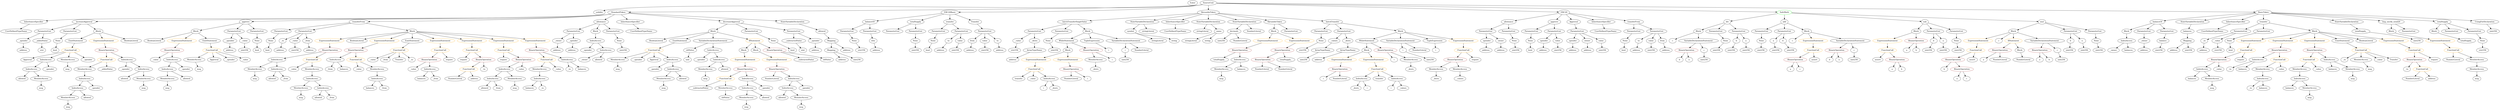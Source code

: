 strict digraph {
	graph [bb="0,0,15755,828"];
	node [label="\N"];
	Enter	[height=0.5,
		pos="7468,810",
		width=0.83628];
	Identifier_msg_9	[color=black,
		height=0.5,
		label=msg,
		pos="1303,306",
		width=0.75];
	Block_Unnamed_3	[color=black,
		height=0.5,
		label=Block,
		pos="12054,594",
		width=0.90558];
	ExpressionStatement_Unnamed_1	[color=orange,
		height=0.5,
		label=ExpressionStatement,
		pos="11876,522",
		width=2.458];
	Block_Unnamed_3 -> ExpressionStatement_Unnamed_1	[pos="e,11915,538.49 12028,582.82 12001,572.32 11959,555.67 11926,542.6"];
	BinaryOperation_Unnamed_6	[color=brown,
		height=0.5,
		label=BinaryOperation,
		pos="12054,522",
		width=1.9867];
	Block_Unnamed_3 -> BinaryOperation_Unnamed_6	[pos="e,12054,540.1 12054,575.7 12054,568.41 12054,559.73 12054,551.54"];
	VariableDeclaration_decimals	[color=black,
		height=0.5,
		label=decimals,
		pos="7734,594",
		width=1.1967];
	ElementaryTypeName_uint256_33	[color=black,
		height=0.5,
		label=uint256,
		pos="7651,522",
		width=1.0442];
	VariableDeclaration_decimals -> ElementaryTypeName_uint256_33	[pos="e,7669.1,538.25 7715.5,577.46 7704.4,568.07 7690,555.92 7677.6,545.48"];
	NumberLiteral_Unnamed_6	[color=black,
		height=0.5,
		label=NumberLiteral,
		pos="7770,522",
		width=1.765];
	VariableDeclaration_decimals -> NumberLiteral_Unnamed_6	[pos="e,7761.1,540.28 7742.7,576.05 7746.6,568.35 7751.4,559.03 7755.9,550.36"];
	NumberLiteral_Unnamed_3	[color=black,
		height=0.5,
		label=NumberLiteral,
		pos="15476,378",
		width=1.765];
	MemberAccess_Unnamed_28	[color=black,
		height=0.5,
		label=MemberAccess,
		pos="8999,306",
		width=1.9174];
	Identifier__dests	[color=black,
		height=0.5,
		label=_dests,
		pos="8999,234",
		width=0.97489];
	MemberAccess_Unnamed_28 -> Identifier__dests	[pos="e,8999,252.1 8999,287.7 8999,280.41 8999,271.73 8999,263.54"];
	FunctionDefinition_allowance	[color=black,
		height=0.5,
		label=allowance,
		pos="9456,666",
		width=1.3076];
	ParameterList_Unnamed_15	[color=black,
		height=0.5,
		label=ParameterList,
		pos="9315,594",
		width=1.7095];
	FunctionDefinition_allowance -> ParameterList_Unnamed_15	[pos="e,9345.2,610.01 9428.1,651.17 9407.4,640.87 9378.7,626.66 9355.5,615.11"];
	ParameterList_Unnamed_16	[color=black,
		height=0.5,
		label=ParameterList,
		pos="9456,594",
		width=1.7095];
	FunctionDefinition_allowance -> ParameterList_Unnamed_16	[pos="e,9456,612.1 9456,647.7 9456,640.41 9456,631.73 9456,623.54"];
	BinaryOperation_Unnamed_7	[color=brown,
		height=0.5,
		label=BinaryOperation,
		pos="11597,450",
		width=1.9867];
	Identifier_b_5	[color=black,
		height=0.5,
		label=b,
		pos="11543,378",
		width=0.75];
	BinaryOperation_Unnamed_7 -> Identifier_b_5	[pos="e,11555,394.36 11584,432.05 11577,423.44 11569,412.81 11562,403.33"];
	Identifier_a_6	[color=black,
		height=0.5,
		label=a,
		pos="11615,378",
		width=0.75];
	BinaryOperation_Unnamed_7 -> Identifier_a_6	[pos="e,11611,396.1 11601,431.7 11603,424.32 11606,415.52 11608,407.25"];
	BinaryOperation_Unnamed_12	[color=brown,
		height=0.5,
		label=BinaryOperation,
		pos="14355,450",
		width=1.9867];
	IndexAccess_Unnamed_3	[color=black,
		height=0.5,
		label=IndexAccess,
		pos="14197,378",
		width=1.6402];
	BinaryOperation_Unnamed_12 -> IndexAccess_Unnamed_3	[pos="e,14230,393.44 14321,433.81 14297,423.33 14265,409.3 14240,398.07"];
	FunctionCall_Unnamed_7	[color=orange,
		height=0.5,
		label=FunctionCall,
		pos="14355,378",
		width=1.6125];
	BinaryOperation_Unnamed_12 -> FunctionCall_Unnamed_7	[pos="e,14355,396.1 14355,431.7 14355,424.41 14355,415.73 14355,407.54"];
	ParameterList_Unnamed_41	[color=black,
		height=0.5,
		label=ParameterList,
		pos="8272,594",
		width=1.7095];
	Parameter_None_17	[color=black,
		height=0.5,
		label=None,
		pos="8272,522",
		width=0.85014];
	ParameterList_Unnamed_41 -> Parameter_None_17	[pos="e,8272,540.1 8272,575.7 8272,568.41 8272,559.73 8272,551.54"];
	Identifier_allowed_1	[color=black,
		height=0.5,
		label=allowed,
		pos="1675,234",
		width=1.0858];
	Identifier_msg_14	[color=black,
		height=0.5,
		label=msg,
		pos="4502,234",
		width=0.75];
	ParameterList_Unnamed_11	[color=black,
		height=0.5,
		label=ParameterList,
		pos="5313,594",
		width=1.7095];
	Parameter_None_5	[color=black,
		height=0.5,
		label=None,
		pos="5464,522",
		width=0.85014];
	ParameterList_Unnamed_11 -> Parameter_None_5	[pos="e,5440.4,533.93 5345,578.15 5370,566.57 5404.6,550.51 5430.1,538.7"];
	MemberAccess_Unnamed_18	[color=black,
		height=0.5,
		label=MemberAccess,
		pos="367.97,90",
		width=1.9174];
	Identifier_msg_11	[color=black,
		height=0.5,
		label=msg,
		pos="367.97,18",
		width=0.75];
	MemberAccess_Unnamed_18 -> Identifier_msg_11	[pos="e,367.97,36.104 367.97,71.697 367.97,64.407 367.97,55.726 367.97,47.536"];
	IndexAccess_Unnamed_7	[color=black,
		height=0.5,
		label=IndexAccess,
		pos="3188,306",
		width=1.6402];
	IndexAccess_Unnamed_8	[color=black,
		height=0.5,
		label=IndexAccess,
		pos="3113,234",
		width=1.6402];
	IndexAccess_Unnamed_7 -> IndexAccess_Unnamed_8	[pos="e,3130.6,251.47 3170.2,288.41 3160.9,279.69 3149.2,268.85 3138.9,259.21"];
	MemberAccess_Unnamed_8	[color=black,
		height=0.5,
		label=MemberAccess,
		pos="3259,234",
		width=1.9174];
	IndexAccess_Unnamed_7 -> MemberAccess_Unnamed_8	[pos="e,3242.3,251.47 3204.8,288.41 3213.5,279.78 3224.4,269.06 3234.1,259.5"];
	Parameter_spender_1	[color=black,
		height=0.5,
		label=spender,
		pos="9684,522",
		width=1.1135];
	ElementaryTypeName_address_8	[color=black,
		height=0.5,
		label=address,
		pos="9678,450",
		width=1.0996];
	Parameter_spender_1 -> ElementaryTypeName_address_8	[pos="e,9679.4,468.1 9682.5,503.7 9681.9,496.41 9681.1,487.73 9680.4,479.54"];
	Block_Unnamed_13	[color=black,
		height=0.5,
		label=Block,
		pos="4586,594",
		width=0.90558];
	BooleanLiteral_Unnamed_4	[color=black,
		height=0.5,
		label=BooleanLiteral,
		pos="4239,522",
		width=1.7788];
	Block_Unnamed_13 -> BooleanLiteral_Unnamed_4	[pos="e,4286.4,534.33 4555.1,587.42 4504.3,578.14 4399.9,558.73 4312,540 4307.2,538.98 4302.2,537.89 4297.3,536.78"];
	EmitStatement_Unnamed_4	[color=black,
		height=0.5,
		label=EmitStatement,
		pos="4385,522",
		width=1.7788];
	Block_Unnamed_13 -> EmitStatement_Unnamed_4	[pos="e,4424,536.61 4558.9,583.56 4527.1,572.51 4473.9,553.98 4434.7,540.32"];
	VariableDeclarationStatement_Unnamed_3	[color=black,
		height=0.5,
		label=VariableDeclarationStatement,
		pos="4586,522",
		width=3.3174];
	Block_Unnamed_13 -> VariableDeclarationStatement_Unnamed_3	[pos="e,4586,540.1 4586,575.7 4586,568.41 4586,559.73 4586,551.54"];
	IfStatement_Unnamed_1	[color=orange,
		height=0.5,
		label=IfStatement,
		pos="4797,522",
		width=1.4739];
	Block_Unnamed_13 -> IfStatement_Unnamed_1	[pos="e,4760.2,535.21 4613.6,583.85 4648,572.42 4707.5,552.68 4749.4,538.79"];
	MemberAccess_Unnamed_27	[color=black,
		height=0.5,
		label=MemberAccess,
		pos="7628,306",
		width=1.9174];
	Identifier_msg_19	[color=black,
		height=0.5,
		label=msg,
		pos="7628,234",
		width=0.75];
	MemberAccess_Unnamed_27 -> Identifier_msg_19	[pos="e,7628,252.1 7628,287.7 7628,280.41 7628,271.73 7628,263.54"];
	ParameterList_Unnamed_40	[color=black,
		height=0.5,
		label=ParameterList,
		pos="8413,594",
		width=1.7095];
	Parameter__values	[color=black,
		height=0.5,
		label=_values,
		pos="8359,522",
		width=1.0719];
	ParameterList_Unnamed_40 -> Parameter__values	[pos="e,8371.5,539.31 8399.9,576.05 8393.4,567.68 8385.5,557.4 8378.4,548.13"];
	Parameter__dests	[color=black,
		height=0.5,
		label=_dests,
		pos="8451,522",
		width=0.97489];
	ParameterList_Unnamed_40 -> Parameter__dests	[pos="e,8441.9,539.79 8422.2,576.05 8426.5,568.14 8431.7,558.54 8436.5,549.69"];
	ElementaryTypeName_uint256_38	[color=black,
		height=0.5,
		label=uint256,
		pos="6605,450",
		width=1.0442];
	Identifier_Approval_1	[color=black,
		height=0.5,
		label=Approval,
		pos="163.97,378",
		width=1.266];
	Block_Unnamed_20	[color=black,
		height=0.5,
		label=Block,
		pos="6693,450",
		width=0.90558];
	ExpressionStatement_Unnamed_23	[color=orange,
		height=0.5,
		label=ExpressionStatement,
		pos="6497,378",
		width=2.458];
	Block_Unnamed_20 -> ExpressionStatement_Unnamed_23	[pos="e,6542.7,393.78 6667.9,438.32 6662.7,436.16 6657.2,433.96 6652,432 6619.5,419.73 6582.8,407.12 6553.2,397.28"];
	ExpressionStatement_Unnamed_24	[color=orange,
		height=0.5,
		label=ExpressionStatement,
		pos="6692,378",
		width=2.458];
	Block_Unnamed_20 -> ExpressionStatement_Unnamed_24	[pos="e,6692.2,396.1 6692.7,431.7 6692.6,424.41 6692.5,415.73 6692.4,407.54"];
	IndexAccess_Unnamed_13	[color=black,
		height=0.5,
		label=IndexAccess,
		pos="1706,378",
		width=1.6402];
	MemberAccess_Unnamed_11	[color=black,
		height=0.5,
		label=MemberAccess,
		pos="1560,306",
		width=1.9174];
	IndexAccess_Unnamed_13 -> MemberAccess_Unnamed_11	[pos="e,1592.1,322.38 1675.4,362.33 1654.2,352.17 1625.7,338.53 1602.4,327.33"];
	IndexAccess_Unnamed_14	[color=black,
		height=0.5,
		label=IndexAccess,
		pos="1706,306",
		width=1.6402];
	IndexAccess_Unnamed_13 -> IndexAccess_Unnamed_14	[pos="e,1706,324.1 1706,359.7 1706,352.41 1706,343.73 1706,335.54"];
	BinaryOperation_Unnamed_20	[color=brown,
		height=0.5,
		label=BinaryOperation,
		pos="685.97,450",
		width=1.9867];
	FunctionCall_Unnamed_19	[color=orange,
		height=0.5,
		label=FunctionCall,
		pos="685.97,378",
		width=1.6125];
	BinaryOperation_Unnamed_20 -> FunctionCall_Unnamed_19	[pos="e,685.97,396.1 685.97,431.7 685.97,424.41 685.97,415.73 685.97,407.54"];
	IndexAccess_Unnamed_21	[color=black,
		height=0.5,
		label=IndexAccess,
		pos="820.97,378",
		width=1.6402];
	BinaryOperation_Unnamed_20 -> IndexAccess_Unnamed_21	[pos="e,792.16,393.94 716.27,433.29 735.69,423.22 761.08,410.05 781.99,399.21"];
	Parameter__value_3	[color=black,
		height=0.5,
		label=_value,
		pos="6369,522",
		width=0.96103];
	ElementaryTypeName_uint256_37	[color=black,
		height=0.5,
		label=uint256,
		pos="6349,450",
		width=1.0442];
	Parameter__value_3 -> ElementaryTypeName_uint256_37	[pos="e,6353.9,468.1 6364,503.7 6361.9,496.24 6359.3,487.32 6357,478.97"];
	FunctionCall_Unnamed_13	[color=orange,
		height=0.5,
		label=FunctionCall,
		pos="3182,450",
		width=1.6125];
	Identifier_require_4	[color=black,
		height=0.5,
		label=require,
		pos="3182,378",
		width=1.0026];
	FunctionCall_Unnamed_13 -> Identifier_require_4	[pos="e,3182,396.1 3182,431.7 3182,424.41 3182,415.73 3182,407.54"];
	BinaryOperation_Unnamed_15	[color=brown,
		height=0.5,
		label=BinaryOperation,
		pos="3308,378",
		width=1.9867];
	FunctionCall_Unnamed_13 -> BinaryOperation_Unnamed_15	[pos="e,3279.4,394.89 3209.3,433.81 3226.9,424.06 3249.9,411.26 3269.3,400.48"];
	Parameter_to	[color=black,
		height=0.5,
		label=to,
		pos="5903,522",
		width=0.75];
	ElementaryTypeName_address_1	[color=black,
		height=0.5,
		label=address,
		pos="5874,450",
		width=1.0996];
	Parameter_to -> ElementaryTypeName_address_1	[pos="e,5881,467.96 5896.1,504.41 5892.9,496.68 5889,487.27 5885.4,478.52"];
	PragmaDirective_solidity	[color=black,
		height=0.5,
		label=solidity,
		pos="3757,738",
		width=1.0442];
	Parameter_b_2	[color=black,
		height=0.5,
		label=b,
		pos="12171,522",
		width=0.75];
	ElementaryTypeName_uint256_9	[color=black,
		height=0.5,
		label=uint256,
		pos="12138,450",
		width=1.0442];
	Parameter_b_2 -> ElementaryTypeName_uint256_9	[pos="e,12146,467.96 12163,504.41 12159,496.59 12155,487.06 12151,478.23"];
	Identifier_msg_16	[color=black,
		height=0.5,
		label=msg,
		pos="4781,18",
		width=0.75];
	Identifier__spender_3	[color=black,
		height=0.5,
		label=_spender,
		pos="812.97,306",
		width=1.2521];
	IndexAccess_Unnamed_24	[color=black,
		height=0.5,
		label=IndexAccess,
		pos="430.97,162",
		width=1.6402];
	IndexAccess_Unnamed_24 -> MemberAccess_Unnamed_18	[pos="e,383.23,107.96 416.04,144.41 408.54,136.08 399.29,125.8 390.91,116.49"];
	Identifier_allowed_6	[color=black,
		height=0.5,
		label=allowed,
		pos="493.97,90",
		width=1.0858];
	IndexAccess_Unnamed_24 -> Identifier_allowed_6	[pos="e,479.58,106.99 445.9,144.41 453.7,135.74 463.4,124.97 472.03,115.38"];
	ElementaryTypeName_address_26	[color=black,
		height=0.5,
		label=address,
		pos="6351,378",
		width=1.0996];
	ExpressionStatement_Unnamed_4	[color=orange,
		height=0.5,
		label=ExpressionStatement,
		pos="14207,522",
		width=2.458];
	FunctionCall_Unnamed_5	[color=orange,
		height=0.5,
		label=FunctionCall,
		pos="14181,450",
		width=1.6125];
	ExpressionStatement_Unnamed_4 -> FunctionCall_Unnamed_5	[pos="e,14187,468.1 14201,503.7 14198,496.15 14194,487.12 14191,478.68"];
	ElementaryTypeName_address_25	[color=black,
		height=0.5,
		label=address,
		pos="8258,378",
		width=1.0996];
	BinaryOperation_Unnamed_14	[color=brown,
		height=0.5,
		label=BinaryOperation,
		pos="2714,378",
		width=1.9867];
	Identifier__value_4	[color=black,
		height=0.5,
		label=_value,
		pos="2608,306",
		width=0.96103];
	BinaryOperation_Unnamed_14 -> Identifier__value_4	[pos="e,2628.8,320.79 2689.4,360.76 2674.2,350.73 2654.6,337.78 2638.4,327.1"];
	IndexAccess_Unnamed_6	[color=black,
		height=0.5,
		label=IndexAccess,
		pos="2720,306",
		width=1.6402];
	BinaryOperation_Unnamed_14 -> IndexAccess_Unnamed_6	[pos="e,2718.5,324.1 2715.5,359.7 2716.1,352.41 2716.8,343.73 2717.5,335.54"];
	Parameter_None_7	[color=black,
		height=0.5,
		label=None,
		pos="9499,522",
		width=0.85014];
	ElementaryTypeName_uint256_19	[color=black,
		height=0.5,
		label=uint256,
		pos="9505,450",
		width=1.0442];
	Parameter_None_7 -> ElementaryTypeName_uint256_19	[pos="e,9503.5,468.1 9500.5,503.7 9501.1,496.41 9501.8,487.73 9502.5,479.54"];
	FunctionDefinition_balanceOf_1	[color=black,
		height=0.5,
		label=balanceOf,
		pos="13599,666",
		width=1.3491];
	Block_Unnamed_8	[color=black,
		height=0.5,
		label=Block,
		pos="13404,594",
		width=0.90558];
	FunctionDefinition_balanceOf_1 -> Block_Unnamed_8	[pos="e,13430,605.64 13564,653.3 13532,642.88 13486,627.01 13446,612 13444,611.28 13442,610.54 13440,609.78"];
	ParameterList_Unnamed_27	[color=black,
		height=0.5,
		label=ParameterList,
		pos="13517,594",
		width=1.7095];
	FunctionDefinition_balanceOf_1 -> ParameterList_Unnamed_27	[pos="e,13536,611.55 13580,649.12 13570,640.18 13557,628.85 13545,618.86"];
	ParameterList_Unnamed_28	[color=black,
		height=0.5,
		label=ParameterList,
		pos="13658,594",
		width=1.7095];
	FunctionDefinition_balanceOf_1 -> ParameterList_Unnamed_28	[pos="e,13644,611.96 13613,648.41 13620,640.08 13629,629.8 13636,620.49"];
	FunctionDefinition_balanceOf	[color=black,
		height=0.5,
		label=balanceOf,
		pos="5454,666",
		width=1.3491];
	FunctionDefinition_balanceOf -> ParameterList_Unnamed_11	[pos="e,5343.1,609.94 5425.8,651 5405,640.69 5376.5,626.52 5353.3,615.02"];
	ParameterList_Unnamed_10	[color=black,
		height=0.5,
		label=ParameterList,
		pos="5454,594",
		width=1.7095];
	FunctionDefinition_balanceOf -> ParameterList_Unnamed_10	[pos="e,5454,612.1 5454,647.7 5454,640.41 5454,631.73 5454,623.54"];
	Identifier_allowed	[color=black,
		height=0.5,
		label=allowed,
		pos="3055,162",
		width=1.0858];
	Parameter_None_2	[color=black,
		height=0.5,
		label=None,
		pos="12319,522",
		width=0.85014];
	ElementaryTypeName_uint256_10	[color=black,
		height=0.5,
		label=uint256,
		pos="12324,450",
		width=1.0442];
	Parameter_None_2 -> ElementaryTypeName_uint256_10	[pos="e,12323,468.1 12320,503.7 12321,496.41 12321,487.73 12322,479.54"];
	ElementaryTypeName_uint256_20	[color=black,
		height=0.5,
		label=uint256,
		pos="10353,450",
		width=1.0442];
	Parameter_to_1	[color=black,
		height=0.5,
		label=to,
		pos="10263,522",
		width=0.75];
	ElementaryTypeName_address_7	[color=black,
		height=0.5,
		label=address,
		pos="10258,450",
		width=1.0996];
	Parameter_to_1 -> ElementaryTypeName_address_7	[pos="e,10259,468.1 10262,503.7 10261,496.41 10261,487.73 10260,479.54"];
	StateVariableDeclaration_Unnamed	[color=black,
		height=0.5,
		label=StateVariableDeclaration,
		pos="13825,666",
		width=2.8184];
	VariableDeclaration_balances	[color=black,
		height=0.5,
		label=balances,
		pos="13792,594",
		width=1.1828];
	StateVariableDeclaration_Unnamed -> VariableDeclaration_balances	[pos="e,13800,612.1 13817,647.7 13813,640.07 13809,630.92 13805,622.4"];
	Identifier__value_8	[color=black,
		height=0.5,
		label=_value,
		pos="1818,306",
		width=0.96103];
	ElementaryTypeName_uint256_16	[color=black,
		height=0.5,
		label=uint256,
		pos="5515,450",
		width=1.0442];
	BooleanLiteral_Unnamed_2	[color=black,
		height=0.5,
		label=BooleanLiteral,
		pos="967.97,522",
		width=1.7788];
	Parameter_value	[color=black,
		height=0.5,
		label=value,
		pos="5995,522",
		width=0.82242];
	ElementaryTypeName_uint256_17	[color=black,
		height=0.5,
		label=uint256,
		pos="5969,450",
		width=1.0442];
	Parameter_value -> ElementaryTypeName_uint256_17	[pos="e,5975.2,467.79 5988.7,504.05 5985.8,496.4 5982.4,487.16 5979.2,478.56"];
	InheritanceSpecifier_Unnamed_1	[color=black,
		height=0.5,
		label=InheritanceSpecifier,
		pos="14062,666",
		width=2.3333];
	UserDefinedTypeName_Unnamed_1	[color=black,
		height=0.5,
		label=UserDefinedTypeName,
		pos="13951,594",
		width=2.7214];
	InheritanceSpecifier_Unnamed_1 -> UserDefinedTypeName_Unnamed_1	[pos="e,13978,611.8 14036,648.59 14021,639.42 14003,627.85 13987,617.81"];
	Parameter__to_1	[color=black,
		height=0.5,
		label=_to,
		pos="1783,522",
		width=0.75];
	ElementaryTypeName_address_18	[color=black,
		height=0.5,
		label=address,
		pos="1773,450",
		width=1.0996];
	Parameter__to_1 -> ElementaryTypeName_address_18	[pos="e,1775.4,468.1 1780.5,503.7 1779.4,496.32 1778.2,487.52 1777,479.25"];
	FunctionCall_Unnamed_11	[color=orange,
		height=0.5,
		label=FunctionCall,
		pos="2957,306",
		width=1.6125];
	NumberLiteral_Unnamed_4	[color=black,
		height=0.5,
		label=NumberLiteral,
		pos="2841,234",
		width=1.765];
	FunctionCall_Unnamed_11 -> NumberLiteral_Unnamed_4	[pos="e,2867,250.73 2931.2,289.46 2915.1,279.75 2894.1,267.09 2876.5,256.42"];
	ElementaryTypeName_address_19	[color=black,
		height=0.5,
		label=address,
		pos="2962,234",
		width=1.0996];
	FunctionCall_Unnamed_11 -> ElementaryTypeName_address_19	[pos="e,2960.7,252.1 2958.2,287.7 2958.7,280.41 2959.3,271.73 2959.9,263.54"];
	ElementaryTypeName_address	[color=black,
		height=0.5,
		label=address,
		pos="5610,450",
		width=1.0996];
	ExpressionStatement_Unnamed_14	[color=orange,
		height=0.5,
		label=ExpressionStatement,
		pos="1139,522",
		width=2.458];
	BinaryOperation_Unnamed_19	[color=brown,
		height=0.5,
		label=BinaryOperation,
		pos="1096,450",
		width=1.9867];
	ExpressionStatement_Unnamed_14 -> BinaryOperation_Unnamed_19	[pos="e,1106.5,468.1 1128.3,503.7 1123.5,495.9 1117.8,486.51 1112.5,477.83"];
	ElementaryTypeName_uint256_30	[color=black,
		height=0.5,
		label=uint256,
		pos="1868,450",
		width=1.0442];
	ParameterList_Unnamed_24	[color=black,
		height=0.5,
		label=ParameterList,
		pos="14129,594",
		width=1.7095];
	Parameter__to	[color=black,
		height=0.5,
		label=_to,
		pos="13903,522",
		width=0.75];
	ParameterList_Unnamed_24 -> Parameter__to	[pos="e,13925,532.85 14083,581.6 14045,571.79 13990,556.62 13943,540 13940,539.11 13938,538.14 13935,537.13"];
	Parameter__value	[color=black,
		height=0.5,
		label=_value,
		pos="13987,522",
		width=0.96103];
	ParameterList_Unnamed_24 -> Parameter__value	[pos="e,14011,534.97 14099,577.98 14076,566.84 14045,551.62 14021,540.02"];
	FunctionDefinition_div	[color=black,
		height=0.5,
		label=div,
		pos="10867,666",
		width=0.75];
	Block_Unnamed_2	[color=black,
		height=0.5,
		label=Block,
		pos="10662,594",
		width=0.90558];
	FunctionDefinition_div -> Block_Unnamed_2	[pos="e,10689,604.26 10843,656.97 10808,644.97 10742,622.24 10700,607.89"];
	ParameterList_Unnamed_3	[color=black,
		height=0.5,
		label=ParameterList,
		pos="10796,594",
		width=1.7095];
	FunctionDefinition_div -> ParameterList_Unnamed_3	[pos="e,10813,611.7 10852,650.5 10843,641.59 10831,629.94 10821,619.62"];
	ParameterList_Unnamed_2	[color=black,
		height=0.5,
		label=ParameterList,
		pos="10937,594",
		width=1.7095];
	FunctionDefinition_div -> ParameterList_Unnamed_2	[pos="e,10920,611.7 10881,650.5 10890,641.59 10902,629.94 10912,619.62"];
	FunctionDefinition_batchTransferSingleValue	[color=black,
		height=0.5,
		label=batchTransferSingleValue,
		pos="6735,666",
		width=2.9432];
	ParameterList_Unnamed_42	[color=black,
		height=0.5,
		label=ParameterList,
		pos="6477,594",
		width=1.7095];
	FunctionDefinition_batchTransferSingleValue -> ParameterList_Unnamed_42	[pos="e,6520.9,606.92 6680.3,650.15 6636.6,638.3 6575.7,621.78 6531.9,609.91"];
	ParameterList_Unnamed_43	[color=black,
		height=0.5,
		label=ParameterList,
		pos="6679,594",
		width=1.7095];
	FunctionDefinition_batchTransferSingleValue -> ParameterList_Unnamed_43	[pos="e,6692.3,611.62 6721.1,647.7 6714.6,639.52 6706.7,629.6 6699.4,620.58"];
	Block_Unnamed_19	[color=black,
		height=0.5,
		label=Block,
		pos="6822,594",
		width=0.90558];
	FunctionDefinition_batchTransferSingleValue -> Block_Unnamed_19	[pos="e,6804,609.42 6756,648.05 6767.8,638.55 6782.7,626.59 6795.3,616.44"];
	IndexAccess_Unnamed_32	[color=black,
		height=0.5,
		label=IndexAccess,
		pos="4788,162",
		width=1.6402];
	MemberAccess_Unnamed_23	[color=black,
		height=0.5,
		label=MemberAccess,
		pos="4781,90",
		width=1.9174];
	IndexAccess_Unnamed_32 -> MemberAccess_Unnamed_23	[pos="e,4782.7,108.1 4786.2,143.7 4785.5,136.41 4784.6,127.73 4783.8,119.54"];
	Identifier_allowed_10	[color=black,
		height=0.5,
		label=allowed,
		pos="4907,90",
		width=1.0858];
	IndexAccess_Unnamed_32 -> Identifier_allowed_10	[pos="e,4883.5,104.83 4814.4,145.46 4831.8,135.2 4854.8,121.66 4873.6,110.65"];
	BinaryOperation_Unnamed_26	[color=brown,
		height=0.5,
		label=BinaryOperation,
		pos="7752,450",
		width=1.9867];
	Identifier_totalSupply__2	[color=black,
		height=0.5,
		label=totalSupply_,
		pos="7617,378",
		width=1.6125];
	BinaryOperation_Unnamed_26 -> Identifier_totalSupply__2	[pos="e,7645.8,393.94 7721.7,433.29 7702.3,423.22 7676.9,410.05 7655.9,399.21"];
	IndexAccess_Unnamed_35	[color=black,
		height=0.5,
		label=IndexAccess,
		pos="7752,378",
		width=1.6402];
	BinaryOperation_Unnamed_26 -> IndexAccess_Unnamed_35	[pos="e,7752,396.1 7752,431.7 7752,424.41 7752,415.73 7752,407.54"];
	ElementaryTypeName_uint256_32	[color=black,
		height=0.5,
		label=uint256,
		pos="3935,450",
		width=1.0442];
	Identifier__to_1	[color=black,
		height=0.5,
		label=_to,
		pos="14026,306",
		width=0.75];
	Identifier__dests_2	[color=black,
		height=0.5,
		label=_dests,
		pos="8487,162",
		width=0.97489];
	Identifier__subtractedValue_1	[color=black,
		height=0.5,
		label=_subtractedValue,
		pos="4479,162",
		width=2.0976];
	Identifier_c_2	[color=black,
		height=0.5,
		label=c,
		pos="10498,522",
		width=0.75];
	Block_Unnamed_2 -> Identifier_c_2	[pos="e,10520,533.42 10636,582.8 10610,572.39 10569,555.58 10534,540 10533,539.42 10531,538.82 10530,538.21"];
	VariableDeclarationStatement_Unnamed_1	[color=black,
		height=0.5,
		label=VariableDeclarationStatement,
		pos="10662,522",
		width=3.3174];
	Block_Unnamed_2 -> VariableDeclarationStatement_Unnamed_1	[pos="e,10662,540.1 10662,575.7 10662,568.41 10662,559.73 10662,551.54"];
	Identifier_i_2	[color=black,
		height=0.5,
		label=i,
		pos="8719,162",
		width=0.75];
	Identifier_b_2	[color=black,
		height=0.5,
		label=b,
		pos="10527,378",
		width=0.75];
	ElementaryTypeName_address_12	[color=black,
		height=0.5,
		label=address,
		pos="13899,450",
		width=1.0996];
	Parameter__to -> ElementaryTypeName_address_12	[pos="e,13900,468.1 13902,503.7 13902,496.41 13901,487.73 13901,479.54"];
	Identifier_msg_5	[color=black,
		height=0.5,
		label=msg,
		pos="3259,162",
		width=0.75];
	Identifier_balances_6	[color=black,
		height=0.5,
		label=balances,
		pos="2629,234",
		width=1.1828];
	ContractDefinition_StandardToken	[color=black,
		height=0.5,
		label=StandardToken,
		pos="3881,738",
		width=1.8897];
	InheritanceSpecifier_Unnamed_3	[color=black,
		height=0.5,
		label=InheritanceSpecifier,
		pos="206.97,666",
		width=2.3333];
	ContractDefinition_StandardToken -> InheritanceSpecifier_Unnamed_3	[pos="e,283.51,673.79 3833.2,724.84 3823.6,722.86 3813.5,721.09 3804,720 3432.6,677.48 813.44,699.61 439.97,684 391.98,681.99 338.53,678.21 \
294.95,674.71"];
	FunctionDefinition_increaseApproval	[color=black,
		height=0.5,
		label=increaseApproval,
		pos="524.97,666",
		width=2.0976];
	ContractDefinition_StandardToken -> FunctionDefinition_increaseApproval	[pos="e,600.36,668.36 3833.2,724.88 3823.6,722.89 3813.5,721.11 3804,720 3549.5,690.23 1754.2,688.24 1498,684 1170.8,678.59 781.76,671.63 \
611.73,668.57"];
	FunctionDefinition_approve_1	[color=black,
		height=0.5,
		label=approve,
		pos="1548,666",
		width=1.1412];
	ContractDefinition_StandardToken -> FunctionDefinition_approve_1	[pos="e,1589,668.13 3833.2,724.93 3823.6,722.94 3813.5,721.15 3804,720 3449.3,677.29 2554.1,692.68 2197,684 1975.2,678.61 1710.8,671.46 \
1600.4,668.44"];
	FunctionDefinition_transferFrom_1	[color=black,
		height=0.5,
		label=transferFrom,
		pos="2265,666",
		width=1.6402];
	ContractDefinition_StandardToken -> FunctionDefinition_transferFrom_1	[pos="e,2324,667.59 3832.7,724.94 3823.3,722.97 3813.3,721.19 3804,720 3514,683.32 2596.9,670.63 2335.3,667.71"];
	FunctionDefinition_allowance_1	[color=black,
		height=0.5,
		label=allowance,
		pos="3806,666",
		width=1.3076];
	ContractDefinition_StandardToken -> FunctionDefinition_allowance_1	[pos="e,3823.1,682.99 3863.2,720.41 3853.7,711.57 3841.9,700.53 3831.5,690.79"];
	InheritanceSpecifier_Unnamed_2	[color=black,
		height=0.5,
		label=InheritanceSpecifier,
		pos="3991,666",
		width=2.3333];
	ContractDefinition_StandardToken -> InheritanceSpecifier_Unnamed_2	[pos="e,3965.1,683.47 3906.2,720.94 3920.8,711.65 3939.4,699.81 3955.5,689.59"];
	FunctionDefinition_decreaseApproval	[color=black,
		height=0.5,
		label=decreaseApproval,
		pos="4700,666",
		width=2.1669];
	ContractDefinition_StandardToken -> FunctionDefinition_decreaseApproval	[pos="e,4627.8,673.17 3944.9,731.54 4091.6,719 4452.3,688.17 4616.4,674.15"];
	StateVariableDeclaration_Unnamed_2	[color=black,
		height=0.5,
		label=StateVariableDeclaration,
		pos="5046,666",
		width=2.8184];
	ContractDefinition_StandardToken -> StateVariableDeclaration_Unnamed_2	[pos="e,4952.5,673.3 3947.2,733.29 4096.9,724.86 4472.7,703.51 4787,684 4837.7,680.85 4893.9,677.18 4941,674.06"];
	Identifier__subtractedValue	[color=black,
		height=0.5,
		label=_subtractedValue,
		pos="5152,378",
		width=2.0976];
	Parameter_None_4	[color=black,
		height=0.5,
		label=None,
		pos="5710,522",
		width=0.85014];
	ElementaryTypeName_uint256_15	[color=black,
		height=0.5,
		label=uint256,
		pos="5706,450",
		width=1.0442];
	Parameter_None_4 -> ElementaryTypeName_uint256_15	[pos="e,5706.9,468.1 5709,503.7 5708.6,496.41 5708.1,487.73 5707.6,479.54"];
	StateVariableDeclaration_Unnamed_4	[color=black,
		height=0.5,
		label=StateVariableDeclaration,
		pos="7163,666",
		width=2.8184];
	VariableDeclaration_symbol	[color=black,
		height=0.5,
		label=symbol,
		pos="7086,594",
		width=1.0581];
	StateVariableDeclaration_Unnamed_4 -> VariableDeclaration_symbol	[pos="e,7102.9,610.36 7144.3,648.05 7134.4,638.99 7121.9,627.69 7111.1,617.86"];
	stringLiteral_Unnamed_3	[color=black,
		height=0.5,
		label=stringLiteral,
		pos="7196,594",
		width=1.5016];
	StateVariableDeclaration_Unnamed_4 -> stringLiteral_Unnamed_3	[pos="e,7187.9,612.1 7171.1,647.7 7174.7,640.07 7179,630.92 7183.1,622.4"];
	FunctionDefinition_approve	[color=black,
		height=0.5,
		label=approve,
		pos="9738,666",
		width=1.1412];
	ParameterList_Unnamed_20	[color=black,
		height=0.5,
		label=ParameterList,
		pos="9597,594",
		width=1.7095];
	FunctionDefinition_approve -> ParameterList_Unnamed_20	[pos="e,9627.3,610.05 9711.4,651.83 9690.6,641.48 9661.2,626.89 9637.4,615.09"];
	ParameterList_Unnamed_19	[color=black,
		height=0.5,
		label=ParameterList,
		pos="9738,594",
		width=1.7095];
	FunctionDefinition_approve -> ParameterList_Unnamed_19	[pos="e,9738,612.1 9738,647.7 9738,640.41 9738,631.73 9738,623.54"];
	Parameter_balance	[color=black,
		height=0.5,
		label=balance,
		pos="13636,522",
		width=1.0719];
	ElementaryTypeName_uint256_28	[color=black,
		height=0.5,
		label=uint256,
		pos="13614,450",
		width=1.0442];
	Parameter_balance -> ElementaryTypeName_uint256_28	[pos="e,13619,468.1 13631,503.7 13628,496.24 13625,487.32 13623,478.97"];
	InheritanceSpecifier_Unnamed_4	[color=black,
		height=0.5,
		label=InheritanceSpecifier,
		pos="7366,666",
		width=2.3333];
	UserDefinedTypeName_Unnamed_4	[color=black,
		height=0.5,
		label=UserDefinedTypeName,
		pos="7366,594",
		width=2.7214];
	InheritanceSpecifier_Unnamed_4 -> UserDefinedTypeName_Unnamed_4	[pos="e,7366,612.1 7366,647.7 7366,640.41 7366,631.73 7366,623.54"];
	FunctionCall_Unnamed_1	[color=orange,
		height=0.5,
		label=FunctionCall,
		pos="11876,450",
		width=1.6125];
	ExpressionStatement_Unnamed_1 -> FunctionCall_Unnamed_1	[pos="e,11876,468.1 11876,503.7 11876,496.41 11876,487.73 11876,479.54"];
	ParameterList_Unnamed_13	[color=black,
		height=0.5,
		label=ParameterList,
		pos="5877,594",
		width=1.7095];
	Parameter_None_6	[color=black,
		height=0.5,
		label=None,
		pos="5794,522",
		width=0.85014];
	ParameterList_Unnamed_13 -> Parameter_None_6	[pos="e,5810.9,537.25 5857.7,576.76 5846.3,567.14 5831.7,554.84 5819.4,544.43"];
	VariableDeclaration_spender	[color=black,
		height=0.5,
		label=spender,
		pos="9870,522",
		width=1.1135];
	ElementaryTypeName_address_10	[color=black,
		height=0.5,
		label=address,
		pos="9868,450",
		width=1.0996];
	VariableDeclaration_spender -> ElementaryTypeName_address_10	[pos="e,9868.5,468.1 9869.5,503.7 9869.3,496.41 9869,487.73 9868.8,479.54"];
	BinaryOperation_Unnamed_2	[color=brown,
		height=0.5,
		label=BinaryOperation,
		pos="12278,378",
		width=1.9867];
	Identifier_b_1	[color=black,
		height=0.5,
		label=b,
		pos="12219,306",
		width=0.75];
	BinaryOperation_Unnamed_2 -> Identifier_b_1	[pos="e,12232,321.89 12264,360.05 12256,351.22 12247,340.28 12239,330.63"];
	BinaryOperation_Unnamed_3	[color=brown,
		height=0.5,
		label=BinaryOperation,
		pos="12336,306",
		width=1.9867];
	BinaryOperation_Unnamed_2 -> BinaryOperation_Unnamed_3	[pos="e,12322,323.79 12292,360.05 12299,351.8 12307,341.7 12315,332.54"];
	Identifier__value_9	[color=black,
		height=0.5,
		label=_value,
		pos="2330,378",
		width=0.96103];
	Identifier_i_8	[color=black,
		height=0.5,
		label=i,
		pos="6958,450",
		width=0.75];
	UserDefinedTypeName_Unnamed_3	[color=black,
		height=0.5,
		label=UserDefinedTypeName,
		pos="97.969,594",
		width=2.7214];
	InheritanceSpecifier_Unnamed_3 -> UserDefinedTypeName_Unnamed_3	[pos="e,123.99,611.71 181.14,648.41 166.85,639.24 148.9,627.7 133.33,617.71"];
	Parameter_None_1	[color=black,
		height=0.5,
		label=None,
		pos="10830,522",
		width=0.85014];
	ParameterList_Unnamed_3 -> Parameter_None_1	[pos="e,10822,539.62 10804,575.7 10808,567.87 10813,558.44 10817,549.73"];
	BinaryOperation_Unnamed	[color=brown,
		height=0.5,
		label=BinaryOperation,
		pos="12586,450",
		width=1.9867];
	Identifier_a	[color=black,
		height=0.5,
		label=a,
		pos="12477,378",
		width=0.75];
	BinaryOperation_Unnamed -> Identifier_a	[pos="e,12496,391.21 12561,432.76 12544,422.16 12523,408.3 12505,397.31"];
	NumberLiteral_Unnamed	[color=black,
		height=0.5,
		label=NumberLiteral,
		pos="12586,378",
		width=1.765];
	BinaryOperation_Unnamed -> NumberLiteral_Unnamed	[pos="e,12586,396.1 12586,431.7 12586,424.41 12586,415.73 12586,407.54"];
	ElementaryTypeName_uint256_12	[color=black,
		height=0.5,
		label=uint256,
		pos="11257,450",
		width=1.0442];
	Block_Unnamed_7	[color=black,
		height=0.5,
		label=Block,
		pos="15079,594",
		width=0.90558];
	ExpressionStatement_Unnamed_7	[color=orange,
		height=0.5,
		label=ExpressionStatement,
		pos="15373,522",
		width=2.458];
	Block_Unnamed_7 -> ExpressionStatement_Unnamed_7	[pos="e,15309,534.9 15104,581.82 15109,579.7 15115,577.64 15120,576 15153,565.89 15236,549 15298,537.01"];
	Identifier_msg_12	[color=black,
		height=0.5,
		label=msg,
		pos="428.97,306",
		width=0.75];
	ElementaryTypeName_uint256_27	[color=black,
		height=0.5,
		label=uint256,
		pos="13994,450",
		width=1.0442];
	Identifier_msg_2	[color=black,
		height=0.5,
		label=msg,
		pos="14529,90",
		width=0.75];
	FunctionDefinition_transfer_1	[color=black,
		height=0.5,
		label=transfer,
		pos="14270,666",
		width=1.0719];
	FunctionDefinition_transfer_1 -> ParameterList_Unnamed_24	[pos="e,14159,610.07 14244,652.16 14223,641.81 14194,627.07 14170,615.15"];
	ParameterList_Unnamed_25	[color=black,
		height=0.5,
		label=ParameterList,
		pos="14270,594",
		width=1.7095];
	FunctionDefinition_transfer_1 -> ParameterList_Unnamed_25	[pos="e,14270,612.1 14270,647.7 14270,640.41 14270,631.73 14270,623.54"];
	Block_Unnamed_6	[color=black,
		height=0.5,
		label=Block,
		pos="14597,594",
		width=0.90558];
	FunctionDefinition_transfer_1 -> Block_Unnamed_6	[pos="e,14567,601.43 14305,657.58 14365,644.56 14491,617.7 14556,603.79"];
	ExpressionStatement_Unnamed_13	[color=orange,
		height=0.5,
		label=ExpressionStatement,
		pos="2092,522",
		width=2.458];
	BinaryOperation_Unnamed_18	[color=brown,
		height=0.5,
		label=BinaryOperation,
		pos="2092,450",
		width=1.9867];
	ExpressionStatement_Unnamed_13 -> BinaryOperation_Unnamed_18	[pos="e,2092,468.1 2092,503.7 2092,496.41 2092,487.73 2092,479.54"];
	Parameter_None_11	[color=black,
		height=0.5,
		label=None,
		pos="14070,522",
		width=0.85014];
	ParameterList_Unnamed_25 -> Parameter_None_11	[pos="e,14094,533.57 14229,580.3 14196,570.1 14150,555.03 14110,540 14108,539.32 14106,538.61 14104,537.88"];
	Identifier_i_1	[color=black,
		height=0.5,
		label=i,
		pos="8567,162",
		width=0.75];
	IndexAccess_Unnamed_3 -> Identifier__to_1	[pos="e,14047,317.31 14161,363.48 14133,353.14 14095,338.27 14062,324 14060,323.35 14059,322.67 14057,321.98"];
	Identifier_balances_3	[color=black,
		height=0.5,
		label=balances,
		pos="14114,306",
		width=1.1828];
	IndexAccess_Unnamed_3 -> Identifier_balances_3	[pos="e,14133,322.67 14178,360.76 14167,351.62 14153,340.06 14141,330"];
	MemberAccess_Unnamed_4	[color=black,
		height=0.5,
		label=MemberAccess,
		pos="14244,306",
		width=1.9174];
	IndexAccess_Unnamed_4	[color=black,
		height=0.5,
		label=IndexAccess,
		pos="14244,234",
		width=1.6402];
	MemberAccess_Unnamed_4 -> IndexAccess_Unnamed_4	[pos="e,14244,252.1 14244,287.7 14244,280.41 14244,271.73 14244,263.54"];
	Parameter__owner	[color=black,
		height=0.5,
		label=_owner,
		pos="13519,522",
		width=1.0719];
	ElementaryTypeName_address_14	[color=black,
		height=0.5,
		label=address,
		pos="13519,450",
		width=1.0996];
	Parameter__owner -> ElementaryTypeName_address_14	[pos="e,13519,468.1 13519,503.7 13519,496.41 13519,487.73 13519,479.54"];
	IndexAccess_Unnamed_10	[color=black,
		height=0.5,
		label=IndexAccess,
		pos="2372,234",
		width=1.6402];
	Identifier_balances_8	[color=black,
		height=0.5,
		label=balances,
		pos="2325,162",
		width=1.1828];
	IndexAccess_Unnamed_10 -> Identifier_balances_8	[pos="e,2336.2,179.79 2360.6,216.05 2355.2,207.97 2348.6,198.12 2342.5,189.11"];
	Identifier__from_3	[color=black,
		height=0.5,
		label=_from,
		pos="2419,162",
		width=0.93331];
	IndexAccess_Unnamed_10 -> Identifier__from_3	[pos="e,2408,179.31 2383.3,216.05 2388.9,207.85 2395.6,197.83 2401.7,188.71"];
	MemberAccess_Unnamed_17	[color=black,
		height=0.5,
		label=MemberAccess,
		pos="542.97,306",
		width=1.9174];
	FunctionCall_Unnamed_19 -> MemberAccess_Unnamed_17	[pos="e,574.39,322.38 655.99,362.33 635.25,352.17 607.38,338.53 584.51,327.33"];
	Identifier__addedValue	[color=black,
		height=0.5,
		label=_addedValue,
		pos="689.97,306",
		width=1.6541];
	FunctionCall_Unnamed_19 -> Identifier__addedValue	[pos="e,688.99,324.1 686.96,359.7 687.37,352.41 687.87,343.73 688.34,335.54"];
	MemberAccess_Unnamed_25	[color=black,
		height=0.5,
		label=MemberAccess,
		pos="3929,378",
		width=1.9174];
	Identifier_msg_17	[color=black,
		height=0.5,
		label=msg,
		pos="3929,306",
		width=0.75];
	MemberAccess_Unnamed_25 -> Identifier_msg_17	[pos="e,3929,324.1 3929,359.7 3929,352.41 3929,343.73 3929,335.54"];
	IndexAccess_Unnamed_26	[color=black,
		height=0.5,
		label=IndexAccess,
		pos="205.97,306",
		width=1.6402];
	Identifier_allowed_7	[color=black,
		height=0.5,
		label=allowed,
		pos="185.97,234",
		width=1.0858];
	IndexAccess_Unnamed_26 -> Identifier_allowed_7	[pos="e,190.86,252.1 201.03,287.7 198.89,280.24 196.35,271.32 193.96,262.97"];
	MemberAccess_Unnamed_20	[color=black,
		height=0.5,
		label=MemberAccess,
		pos="311.97,234",
		width=1.9174];
	IndexAccess_Unnamed_26 -> MemberAccess_Unnamed_20	[pos="e,287.64,251.06 230.02,289.12 244.29,279.7 262.59,267.61 278.27,257.25"];
	ParameterList_Unnamed_33	[color=black,
		height=0.5,
		label=ParameterList,
		pos="3608,594",
		width=1.7095];
	Parameter__owner_1	[color=black,
		height=0.5,
		label=_owner,
		pos="3506,522",
		width=1.0719];
	ParameterList_Unnamed_33 -> Parameter__owner_1	[pos="e,3526.8,537.32 3584.6,576.94 3570.2,567.05 3551.5,554.26 3536,543.62"];
	Parameter__spender_1	[color=black,
		height=0.5,
		label=_spender,
		pos="3608,522",
		width=1.2521];
	ParameterList_Unnamed_33 -> Parameter__spender_1	[pos="e,3608,540.1 3608,575.7 3608,568.41 3608,559.73 3608,551.54"];
	FunctionCall_Unnamed_9	[color=orange,
		height=0.5,
		label=FunctionCall,
		pos="15476,450",
		width=1.6125];
	ExpressionStatement_Unnamed_7 -> FunctionCall_Unnamed_9	[pos="e,15453,466.91 15398,504.23 15411,494.94 15428,483.28 15443,473.23"];
	IndexAccess_Unnamed_23	[color=black,
		height=0.5,
		label=IndexAccess,
		pos="542.97,234",
		width=1.6402];
	IndexAccess_Unnamed_23 -> IndexAccess_Unnamed_24	[pos="e,456.02,178.66 517.83,217.29 502.42,207.65 482.46,195.18 465.56,184.62"];
	Identifier__spender_4	[color=black,
		height=0.5,
		label=_spender,
		pos="552.97,162",
		width=1.2521];
	IndexAccess_Unnamed_23 -> Identifier__spender_4	[pos="e,550.53,180.1 545.44,215.7 546.49,208.32 547.75,199.52 548.93,191.25"];
	BinaryOperation_Unnamed_16	[color=brown,
		height=0.5,
		label=BinaryOperation,
		pos="2253,450",
		width=1.9867];
	IndexAccess_Unnamed_9	[color=black,
		height=0.5,
		label=IndexAccess,
		pos="2084,378",
		width=1.6402];
	BinaryOperation_Unnamed_16 -> IndexAccess_Unnamed_9	[pos="e,2118,393.11 2217.1,434.15 2191.3,423.46 2156.3,408.94 2128.6,397.49"];
	FunctionCall_Unnamed_14	[color=orange,
		height=0.5,
		label=FunctionCall,
		pos="2219,378",
		width=1.6125];
	BinaryOperation_Unnamed_16 -> FunctionCall_Unnamed_14	[pos="e,2227.3,396.1 2244.6,431.7 2240.9,424.07 2236.4,414.92 2232.3,406.4"];
	Block_Unnamed_5	[color=black,
		height=0.5,
		label=Block,
		pos="15347,594",
		width=0.90558];
	Identifier_totalSupply_	[color=black,
		height=0.5,
		label=totalSupply_,
		pos="15538,522",
		width=1.6125];
	Block_Unnamed_5 -> Identifier_totalSupply_	[pos="e,15500,535.95 15372,582.36 15377,580.2 15383,577.99 15388,576 15421,563.19 15459,549.78 15489,539.66"];
	MemberAccess_Unnamed_15	[color=black,
		height=0.5,
		label=MemberAccess,
		pos="1242,378",
		width=1.9174];
	MemberAccess_Unnamed_15 -> Identifier_msg_9	[pos="e,1290,321.89 1256.7,360.05 1264.5,351.13 1274.2,340.06 1282.6,330.33"];
	BinaryOperation_Unnamed_30	[color=brown,
		height=0.5,
		label=BinaryOperation,
		pos="6841,450",
		width=1.9867];
	MemberAccess_Unnamed_31	[color=black,
		height=0.5,
		label=MemberAccess,
		pos="6868,378",
		width=1.9174];
	BinaryOperation_Unnamed_30 -> MemberAccess_Unnamed_31	[pos="e,6861.4,396.1 6847.6,431.7 6850.6,424.15 6854,415.12 6857.3,406.68"];
	Identifier_i_5	[color=black,
		height=0.5,
		label=i,
		pos="6982,378",
		width=0.75];
	BinaryOperation_Unnamed_30 -> Identifier_i_5	[pos="e,6960.8,389.5 6872.3,433.46 6895.6,421.87 6927.4,406.09 6950.7,394.5"];
	ParameterList_Unnamed_38	[color=black,
		height=0.5,
		label=ParameterList,
		pos="4815,594",
		width=1.7095];
	Parameter_None_16	[color=black,
		height=0.5,
		label=None,
		pos="4942,522",
		width=0.85014];
	ParameterList_Unnamed_38 -> Parameter_None_16	[pos="e,4920.1,535.08 4842.8,577.64 4862.7,566.69 4889.4,551.95 4910.1,540.54"];
	Identifier_msg_10	[color=black,
		height=0.5,
		label=msg,
		pos="934.97,162",
		width=0.75];
	ParameterList_Unnamed_14	[color=black,
		height=0.5,
		label=ParameterList,
		pos="6159,594",
		width=1.7095];
	VariableDeclaration_from	[color=black,
		height=0.5,
		label=from,
		pos="6075,522",
		width=0.7947];
	ParameterList_Unnamed_14 -> VariableDeclaration_from	[pos="e,6091.8,537.02 6139.5,576.76 6127.9,567.08 6113,554.67 6100.4,544.22"];
	VariableDeclaration_value	[color=black,
		height=0.5,
		label=value,
		pos="6159,522",
		width=0.82242];
	ParameterList_Unnamed_14 -> VariableDeclaration_value	[pos="e,6159,540.1 6159,575.7 6159,568.41 6159,559.73 6159,551.54"];
	VariableDeclaration_to	[color=black,
		height=0.5,
		label=to,
		pos="6244,522",
		width=0.75];
	ParameterList_Unnamed_14 -> VariableDeclaration_to	[pos="e,6227.5,536.56 6178.7,576.76 6190.6,566.95 6205.9,554.34 6218.7,543.8"];
	Identifier_balances_10	[color=black,
		height=0.5,
		label=balances,
		pos="3376,162",
		width=1.1828];
	Parameter__subtractedValue	[color=black,
		height=0.5,
		label=_subtractedValue,
		pos="5074,522",
		width=2.0976];
	ElementaryTypeName_uint_1	[color=black,
		height=0.5,
		label=uint,
		pos="5131,450",
		width=0.75];
	Parameter__subtractedValue -> ElementaryTypeName_uint_1	[pos="e,5118.5,466.36 5087.8,504.05 5094.9,495.35 5103.6,484.59 5111.4,475.03"];
	Parameter_spender	[color=black,
		height=0.5,
		label=spender,
		pos="9318,522",
		width=1.1135];
	ParameterList_Unnamed_15 -> Parameter_spender	[pos="e,9317.2,540.1 9315.7,575.7 9316,568.41 9316.4,559.73 9316.7,551.54"];
	Parameter_owner	[color=black,
		height=0.5,
		label=owner,
		pos="9410,522",
		width=0.93331];
	ParameterList_Unnamed_15 -> Parameter_owner	[pos="e,9390.9,537.02 9337,576.76 9350.4,566.89 9367.6,554.19 9382,543.61"];
	ElementaryTypeName_bool_3	[color=black,
		height=0.5,
		label=bool,
		pos="14077,450",
		width=0.76697];
	Parameter_None_11 -> ElementaryTypeName_bool_3	[pos="e,14075,468.1 14072,503.7 14072,496.41 14073,487.73 14074,479.54"];
	Identifier__value_6	[color=black,
		height=0.5,
		label=_value,
		pos="2250,306",
		width=0.96103];
	EventDefinition_Approval	[color=black,
		height=0.5,
		label=Approval,
		pos="9861,666",
		width=1.266];
	ParameterList_Unnamed_21	[color=black,
		height=0.5,
		label=ParameterList,
		pos="9879,594",
		width=1.7095];
	EventDefinition_Approval -> ParameterList_Unnamed_21	[pos="e,9874.6,612.1 9865.4,647.7 9867.3,640.32 9869.6,631.52 9871.7,623.25"];
	IndexAccess_Unnamed_5	[color=black,
		height=0.5,
		label=IndexAccess,
		pos="13403,522",
		width=1.6402];
	Block_Unnamed_8 -> IndexAccess_Unnamed_5	[pos="e,13403,540.1 13404,575.7 13404,568.41 13403,559.73 13403,551.54"];
	ExpressionStatement_Unnamed_22	[color=orange,
		height=0.5,
		label=ExpressionStatement,
		pos="8404,378",
		width=2.458];
	BinaryOperation_Unnamed_29	[color=brown,
		height=0.5,
		label=BinaryOperation,
		pos="8388,306",
		width=1.9867];
	ExpressionStatement_Unnamed_22 -> BinaryOperation_Unnamed_29	[pos="e,8391.9,324.1 8400,359.7 8398.3,352.32 8396.3,343.52 8394.4,335.25"];
	ParameterList_Unnamed_27 -> Parameter__owner	[pos="e,13518,540.1 13517,575.7 13518,568.41 13518,559.73 13518,551.54"];
	BinaryOperation_Unnamed_10	[color=brown,
		height=0.5,
		label=BinaryOperation,
		pos="13946,378",
		width=1.9867];
	IndexAccess_Unnamed	[color=black,
		height=0.5,
		label=IndexAccess,
		pos="13834,306",
		width=1.6402];
	BinaryOperation_Unnamed_10 -> IndexAccess_Unnamed	[pos="e,13859,322.67 13920,360.76 13905,351.18 13885,338.92 13868,328.53"];
	Identifier__value	[color=black,
		height=0.5,
		label=_value,
		pos="13946,306",
		width=0.96103];
	BinaryOperation_Unnamed_10 -> Identifier__value	[pos="e,13946,324.1 13946,359.7 13946,352.41 13946,343.73 13946,335.54"];
	Identifier__to_3	[color=black,
		height=0.5,
		label=_to,
		pos="14769,378",
		width=0.75];
	ElementaryTypeName_address_23	[color=black,
		height=0.5,
		label=address,
		pos="135.97,450",
		width=1.0996];
	Block_Unnamed_18	[color=black,
		height=0.5,
		label=Block,
		pos="8574,450",
		width=0.90558];
	Block_Unnamed_18 -> ExpressionStatement_Unnamed_22	[pos="e,8442.1,394.62 8548.4,438.38 8543.3,436.26 8538,434.06 8533,432 8506.4,421.02 8476.6,408.8 8452.4,398.87"];
	ExpressionStatement_Unnamed_21	[color=orange,
		height=0.5,
		label=ExpressionStatement,
		pos="8599,378",
		width=2.458];
	Block_Unnamed_18 -> ExpressionStatement_Unnamed_21	[pos="e,8592.8,396.28 8580,432.05 8582.7,424.52 8586,415.44 8589,406.94"];
	ParameterList_Unnamed_30	[color=black,
		height=0.5,
		label=ParameterList,
		pos="1772,594",
		width=1.7095];
	Parameter_None_12	[color=black,
		height=0.5,
		label=None,
		pos="1701,522",
		width=0.85014];
	ParameterList_Unnamed_30 -> Parameter_None_12	[pos="e,1716.2,538.04 1755.1,576.41 1745.9,567.31 1734.3,555.9 1724.3,545.96"];
	ArrayTypeName_Unnamed	[color=black,
		height=0.5,
		label=ArrayTypeName,
		pos="8451,450",
		width=2.0145];
	ArrayTypeName_Unnamed -> ElementaryTypeName_address_25	[pos="e,8288.3,389.99 8411.4,434.67 8378.7,422.77 8332.2,405.91 8299,393.87"];
	ElementaryTypeName_address_2	[color=black,
		height=0.5,
		label=address,
		pos="6064,450",
		width=1.0996];
	VariableDeclaration_from -> ElementaryTypeName_address_2	[pos="e,6066.7,468.1 6072.3,503.7 6071.1,496.32 6069.7,487.52 6068.4,479.25"];
	Identifier_i_3	[color=black,
		height=0.5,
		label=i,
		pos="8279,234",
		width=0.75];
	BinaryOperation_Unnamed_29 -> Identifier_i_3	[pos="e,8298,247.21 8362.7,288.76 8346.2,278.16 8324.6,264.3 8307.5,253.31"];
	NumberLiteral_Unnamed_11	[color=black,
		height=0.5,
		label=NumberLiteral,
		pos="8388,234",
		width=1.765];
	BinaryOperation_Unnamed_29 -> NumberLiteral_Unnamed_11	[pos="e,8388,252.1 8388,287.7 8388,280.41 8388,271.73 8388,263.54"];
	Identifier__owner	[color=black,
		height=0.5,
		label=_owner,
		pos="13320,450",
		width=1.0719];
	MemberAccess_Unnamed_2	[color=black,
		height=0.5,
		label=MemberAccess,
		pos="14488,306",
		width=1.9174];
	IndexAccess_Unnamed_2	[color=black,
		height=0.5,
		label=IndexAccess,
		pos="14488,234",
		width=1.6402];
	MemberAccess_Unnamed_2 -> IndexAccess_Unnamed_2	[pos="e,14488,252.1 14488,287.7 14488,280.41 14488,271.73 14488,263.54"];
	Identifier_allowed_5	[color=black,
		height=0.5,
		label=allowed,
		pos="808.97,234",
		width=1.0858];
	BooleanLiteral_Unnamed_1	[color=black,
		height=0.5,
		label=BooleanLiteral,
		pos="2263,522",
		width=1.7788];
	FunctionDefinition_add	[color=black,
		height=0.5,
		label=add,
		pos="11219,666",
		width=0.75];
	ParameterList_Unnamed_7	[color=black,
		height=0.5,
		label=ParameterList,
		pos="11078,594",
		width=1.7095];
	FunctionDefinition_add -> ParameterList_Unnamed_7	[pos="e,11108,610.09 11198,654.52 11177,644.16 11145,628.05 11119,615.19"];
	ParameterList_Unnamed_6	[color=black,
		height=0.5,
		label=ParameterList,
		pos="11219,594",
		width=1.7095];
	FunctionDefinition_add -> ParameterList_Unnamed_6	[pos="e,11219,612.1 11219,647.7 11219,640.41 11219,631.73 11219,623.54"];
	Block_Unnamed_4	[color=black,
		height=0.5,
		label=Block,
		pos="11378,594",
		width=0.90558];
	FunctionDefinition_add -> Block_Unnamed_4	[pos="e,11353,606.03 11241,655.27 11267,643.71 11311,624.27 11343,610.61"];
	Identifier_i	[color=black,
		height=0.5,
		label=i,
		pos="8732,378",
		width=0.75];
	MemberAccess_Unnamed_23 -> Identifier_msg_16	[pos="e,4781,36.104 4781,71.697 4781,64.407 4781,55.726 4781,47.536"];
	ElementaryTypeName_bool_5	[color=black,
		height=0.5,
		label=bool,
		pos="1615,450",
		width=0.76697];
	ParameterList_Unnamed_29	[color=black,
		height=0.5,
		label=ParameterList,
		pos="1926,594",
		width=1.7095];
	ParameterList_Unnamed_29 -> Parameter__to_1	[pos="e,1804.3,533.45 1895.3,577.98 1871.4,566.3 1838.4,550.14 1814.4,538.36"];
	Parameter__value_1	[color=black,
		height=0.5,
		label=_value,
		pos="1866,522",
		width=0.96103];
	ParameterList_Unnamed_29 -> Parameter__value_1	[pos="e,1879.5,538.83 1911.4,576.05 1904.1,567.47 1895,556.89 1886.9,547.44"];
	Parameter__from	[color=black,
		height=0.5,
		label=_from,
		pos="1952,522",
		width=0.93331];
	ParameterList_Unnamed_29 -> Parameter__from	[pos="e,1945.6,540.1 1932.4,575.7 1935.2,568.15 1938.6,559.12 1941.7,550.68"];
	Identifier_c_4	[color=black,
		height=0.5,
		label=c,
		pos="11291,522",
		width=0.75];
	MemberAccess_Unnamed_10	[color=black,
		height=0.5,
		label=MemberAccess,
		pos="3422,306",
		width=1.9174];
	IndexAccess_Unnamed_12	[color=black,
		height=0.5,
		label=IndexAccess,
		pos="3422,234",
		width=1.6402];
	MemberAccess_Unnamed_10 -> IndexAccess_Unnamed_12	[pos="e,3422,252.1 3422,287.7 3422,280.41 3422,271.73 3422,263.54"];
	ParameterList_Unnamed_35	[color=black,
		height=0.5,
		label=ParameterList,
		pos="275.97,594",
		width=1.7095];
	Parameter__spender_2	[color=black,
		height=0.5,
		label=_spender,
		pos="135.97,522",
		width=1.2521];
	ParameterList_Unnamed_35 -> Parameter__spender_2	[pos="e,163.11,536.57 245.94,577.98 224.71,567.37 196.12,553.07 173.4,541.72"];
	Parameter__addedValue	[color=black,
		height=0.5,
		label=_addedValue,
		pos="258.97,522",
		width=1.6541];
	ParameterList_Unnamed_35 -> Parameter__addedValue	[pos="e,263.12,540.1 271.77,575.7 269.98,568.32 267.84,559.52 265.83,551.25"];
	MemberAccess_Unnamed_21	[color=black,
		height=0.5,
		label=MemberAccess,
		pos="4502,306",
		width=1.9174];
	MemberAccess_Unnamed_21 -> Identifier_msg_14	[pos="e,4502,252.1 4502,287.7 4502,280.41 4502,271.73 4502,263.54"];
	ExpressionStatement_Unnamed_6	[color=orange,
		height=0.5,
		label=ExpressionStatement,
		pos="14402,522",
		width=2.458];
	ExpressionStatement_Unnamed_6 -> BinaryOperation_Unnamed_12	[pos="e,14366,468.1 14390,503.7 14385,495.81 14379,486.3 14373,477.55"];
	FunctionCall_Unnamed_7 -> MemberAccess_Unnamed_4	[pos="e,14270,323.14 14330,361.29 14315,351.79 14296,339.53 14279,329.06"];
	Identifier__value_2	[color=black,
		height=0.5,
		label=_value,
		pos="14366,306",
		width=0.96103];
	FunctionCall_Unnamed_7 -> Identifier__value_2	[pos="e,14363,324.1 14358,359.7 14359,352.32 14360,343.52 14362,335.25"];
	Identifier_allowed_2	[color=black,
		height=0.5,
		label=allowed,
		pos="1982,90",
		width=1.0858];
	Identifier__values_1	[color=black,
		height=0.5,
		label=_values,
		pos="8803,162",
		width=1.0719];
	Identifier_msg_3	[color=black,
		height=0.5,
		label=msg,
		pos="14949,306",
		width=0.75];
	Identifier_msg	[color=black,
		height=0.5,
		label=msg,
		pos="13899,162",
		width=0.75];
	ElementaryTypeName_uint256_6	[color=black,
		height=0.5,
		label=uint256,
		pos="10792,450",
		width=1.0442];
	ExpressionStatement_Unnamed_11	[color=orange,
		height=0.5,
		label=ExpressionStatement,
		pos="2434,522",
		width=2.458];
	ExpressionStatement_Unnamed_11 -> BinaryOperation_Unnamed_16	[pos="e,2290.7,465.61 2394.2,505.64 2366.9,495.08 2330.5,480.98 2301.5,469.76"];
	StateVariableDeclaration_Unnamed_3	[color=black,
		height=0.5,
		label=StateVariableDeclaration,
		pos="7569,666",
		width=2.8184];
	stringLiteral_Unnamed_1	[color=black,
		height=0.5,
		label=stringLiteral,
		pos="7536,594",
		width=1.5016];
	StateVariableDeclaration_Unnamed_3 -> stringLiteral_Unnamed_1	[pos="e,7544,612.1 7560.8,647.7 7557.2,640.07 7552.9,630.92 7548.9,622.4"];
	VariableDeclaration_name	[color=black,
		height=0.5,
		label=name,
		pos="7638,594",
		width=0.83628];
	StateVariableDeclaration_Unnamed_3 -> VariableDeclaration_name	[pos="e,7623.3,609.89 7585.7,648.05 7594.6,639.04 7605.6,627.83 7615.3,618.04"];
	Identifier__dests_3	[color=black,
		height=0.5,
		label=_dests,
		pos="6868,306",
		width=0.97489];
	MemberAccess_Unnamed_31 -> Identifier__dests_3	[pos="e,6868,324.1 6868,359.7 6868,352.41 6868,343.73 6868,335.54"];
	IndexAccess_Unnamed_36	[color=black,
		height=0.5,
		label=IndexAccess,
		pos="8529,234",
		width=1.6402];
	IndexAccess_Unnamed_36 -> Identifier__dests_2	[pos="e,8496.8,179.31 8518.8,216.05 8513.9,207.94 8508,198.04 8502.6,189.01"];
	IndexAccess_Unnamed_36 -> Identifier_i_1	[pos="e,8558.1,179.31 8538.2,216.05 8542.5,208.03 8547.8,198.26 8552.7,189.3"];
	ElementaryTypeName_uint256_18	[color=black,
		height=0.5,
		label=uint256,
		pos="6159,450",
		width=1.0442];
	ParameterList_Unnamed_16 -> Parameter_None_7	[pos="e,9489,539.31 9466.4,576.05 9471.4,567.94 9477.4,558.04 9483,549.01"];
	Parameter_a_3	[color=black,
		height=0.5,
		label=a,
		pos="11147,522",
		width=0.75];
	ElementaryTypeName_uint256_11	[color=black,
		height=0.5,
		label=uint256,
		pos="11164,450",
		width=1.0442];
	Parameter_a_3 -> ElementaryTypeName_uint256_11	[pos="e,11160,468.28 11151,504.05 11153,496.6 11155,487.64 11157,479.22"];
	ExpressionStatement_Unnamed_19	[color=orange,
		height=0.5,
		label=ExpressionStatement,
		pos="7940,522",
		width=2.458];
	ExpressionStatement_Unnamed_19 -> BinaryOperation_Unnamed_26	[pos="e,7790.9,465.49 7898.7,505.64 7870.1,494.99 7831.9,480.76 7801.6,469.49"];
	Identifier__from_6	[color=black,
		height=0.5,
		label=_from,
		pos="2416,378",
		width=0.93331];
	Identifier_i_6	[color=black,
		height=0.5,
		label=i,
		pos="6525,162",
		width=0.75];
	FunctionCall_Unnamed_20	[color=orange,
		height=0.5,
		label=FunctionCall,
		pos="447.97,450",
		width=1.6125];
	FunctionCall_Unnamed_20 -> Identifier_Approval_1	[pos="e,198.47,390.13 404.41,437.75 396.61,435.79 388.56,433.81 380.97,432 309.22,414.93 290.26,414.91 218.97,396 215.84,395.17 212.63,\
394.28 209.4,393.36"];
	IndexAccess_Unnamed_25	[color=black,
		height=0.5,
		label=IndexAccess,
		pos="286.97,378",
		width=1.6402];
	FunctionCall_Unnamed_20 -> IndexAccess_Unnamed_25	[pos="e,319.78,393.26 415.39,434.83 390.81,424.15 356.86,409.39 330.04,397.73"];
	MemberAccess_Unnamed_19	[color=black,
		height=0.5,
		label=MemberAccess,
		pos="432.97,378",
		width=1.9174];
	FunctionCall_Unnamed_20 -> MemberAccess_Unnamed_19	[pos="e,436.63,396.1 444.26,431.7 442.68,424.32 440.8,415.52 439.02,407.25"];
	Identifier__spender_5	[color=black,
		height=0.5,
		label=_spender,
		pos="564.97,378",
		width=1.2521];
	FunctionCall_Unnamed_20 -> Identifier__spender_5	[pos="e,540.67,393.54 473.94,433.46 490.75,423.41 512.82,410.2 531.02,399.31"];
	ElementaryTypeName_uint256_13	[color=black,
		height=0.5,
		label=uint256,
		pos="11071,450",
		width=1.0442];
	ExpressionStatement_Unnamed_2	[color=orange,
		height=0.5,
		label=ExpressionStatement,
		pos="11424,522",
		width=2.458];
	FunctionCall_Unnamed_2	[color=orange,
		height=0.5,
		label=FunctionCall,
		pos="11424,450",
		width=1.6125];
	ExpressionStatement_Unnamed_2 -> FunctionCall_Unnamed_2	[pos="e,11424,468.1 11424,503.7 11424,496.41 11424,487.73 11424,479.54"];
	VariableDeclaration_c_2	[color=black,
		height=0.5,
		label=c,
		pos="11714,450",
		width=0.75];
	ElementaryTypeName_uint256_14	[color=black,
		height=0.5,
		label=uint256,
		pos="11714,378",
		width=1.0442];
	VariableDeclaration_c_2 -> ElementaryTypeName_uint256_14	[pos="e,11714,396.1 11714,431.7 11714,424.41 11714,415.73 11714,407.54"];
	StateVariableDeclaration_Unnamed_1	[color=black,
		height=0.5,
		label=StateVariableDeclaration,
		pos="14514,666",
		width=2.8184];
	VariableDeclaration_totalSupply_	[color=black,
		height=0.5,
		label=totalSupply_,
		pos="14882,594",
		width=1.6125];
	StateVariableDeclaration_Unnamed_1 -> VariableDeclaration_totalSupply_	[pos="e,14833,604.24 14581,652.16 14650,639.05 14756,618.88 14822,606.34"];
	stringLiteral_Unnamed_2	[color=black,
		height=0.5,
		label=stringLiteral,
		pos="7255,522",
		width=1.5016];
	VariableDeclaration_symbol -> stringLiteral_Unnamed_2	[pos="e,7222.1,536.62 7113.9,581.44 7140.5,570.43 7180.9,553.69 7211.6,540.94"];
	ElementaryTypeName_string_1	[color=black,
		height=0.5,
		label=string,
		pos="7358,522",
		width=0.864];
	VariableDeclaration_symbol -> ElementaryTypeName_string_1	[pos="e,7334.2,534.08 7114.8,581.77 7120.8,579.68 7127,577.64 7133,576 7213.7,553.69 7237.9,564.52 7318,540 7319.8,539.44 7321.7,538.82 \
7323.5,538.16"];
	Parameter_None_5 -> ElementaryTypeName_uint256_16	[pos="e,5503.1,467.31 5475.5,505.12 5481.7,496.64 5489.5,486.02 5496.4,476.43"];
	Identifier_balances	[color=black,
		height=0.5,
		label=balances,
		pos="13769,234",
		width=1.1828];
	BinaryOperation_Unnamed_8	[color=brown,
		height=0.5,
		label=BinaryOperation,
		pos="11323,378",
		width=1.9867];
	FunctionCall_Unnamed_2 -> BinaryOperation_Unnamed_8	[pos="e,11346,395.31 11401,433.12 11388,423.85 11371,412.01 11356,401.76"];
	Identifier_assert_2	[color=black,
		height=0.5,
		label=assert,
		pos="11445,378",
		width=0.89172];
	FunctionCall_Unnamed_2 -> Identifier_assert_2	[pos="e,11440,396.1 11429,431.7 11431,424.24 11434,415.32 11437,406.97"];
	FunctionCall_Unnamed_25	[color=orange,
		height=0.5,
		label=FunctionCall,
		pos="6468,306",
		width=1.6125];
	ExpressionStatement_Unnamed_23 -> FunctionCall_Unnamed_25	[pos="e,6475.1,324.1 6489.8,359.7 6486.7,352.15 6482.9,343.12 6479.4,334.68"];
	Parameter_a_2	[color=black,
		height=0.5,
		label=a,
		pos="12243,522",
		width=0.75];
	ElementaryTypeName_uint256_8	[color=black,
		height=0.5,
		label=uint256,
		pos="12231,450",
		width=1.0442];
	Parameter_a_2 -> ElementaryTypeName_uint256_8	[pos="e,12234,468.1 12240,503.7 12239,496.32 12237,487.52 12236,479.25"];
	BinaryOperation_Unnamed_9	[color=brown,
		height=0.5,
		label=BinaryOperation,
		pos="15232,378",
		width=1.9867];
	Identifier__to	[color=black,
		height=0.5,
		label=_to,
		pos="15180,306",
		width=0.75];
	BinaryOperation_Unnamed_9 -> Identifier__to	[pos="e,15191,322.36 15219,360.05 15213,351.44 15205,340.81 15198,331.33"];
	FunctionCall_Unnamed_4	[color=orange,
		height=0.5,
		label=FunctionCall,
		pos="15283,306",
		width=1.6125];
	BinaryOperation_Unnamed_9 -> FunctionCall_Unnamed_4	[pos="e,15271,323.79 15244,360.05 15250,351.89 15258,341.91 15264,332.82"];
	Parameter_b_3	[color=black,
		height=0.5,
		label=b,
		pos="11219,522",
		width=0.75];
	Parameter_b_3 -> ElementaryTypeName_uint256_12	[pos="e,11248,467.63 11228,504.76 11232,496.67 11238,486.66 11243,477.49"];
	Identifier_a_1	[color=black,
		height=0.5,
		label=a,
		pos="12840,378",
		width=0.75];
	Identifier__values	[color=black,
		height=0.5,
		label=_values,
		pos="9155,234",
		width=1.0719];
	NumberLiteral_Unnamed_2	[color=black,
		height=0.5,
		label=NumberLiteral,
		pos="15222,234",
		width=1.765];
	WhileStatement_Unnamed_1	[color=black,
		height=0.5,
		label=WhileStatement,
		pos="6693,522",
		width=1.9036];
	WhileStatement_Unnamed_1 -> Block_Unnamed_20	[pos="e,6693,468.1 6693,503.7 6693,496.41 6693,487.73 6693,479.54"];
	WhileStatement_Unnamed_1 -> BinaryOperation_Unnamed_30	[pos="e,6808.4,466.4 6725.1,505.81 6746.5,495.7 6774.8,482.3 6798.1,471.28"];
	Identifier_a_5	[color=black,
		height=0.5,
		label=a,
		pos="11982,450",
		width=0.75];
	BinaryOperation_Unnamed_6 -> Identifier_a_5	[pos="e,11997,465.42 12037,504.05 12027,494.82 12015,483.29 12005,473.33"];
	Identifier_b_4	[color=black,
		height=0.5,
		label=b,
		pos="12054,450",
		width=0.75];
	BinaryOperation_Unnamed_6 -> Identifier_b_4	[pos="e,12054,468.1 12054,503.7 12054,496.41 12054,487.73 12054,479.54"];
	Identifier_b	[color=black,
		height=0.5,
		label=b,
		pos="12912,378",
		width=0.75];
	IndexAccess_Unnamed_8 -> Identifier_allowed	[pos="e,3068.5,179.31 3098.9,216.05 3092,207.68 3083.5,197.4 3075.8,188.13"];
	Identifier__from_1	[color=black,
		height=0.5,
		label=_from,
		pos="3146,162",
		width=0.93331];
	IndexAccess_Unnamed_8 -> Identifier__from_1	[pos="e,3138.1,179.62 3121.1,215.7 3124.8,207.95 3129.2,198.64 3133.2,190.02"];
	ContractDefinition_ERC20Basic	[color=black,
		height=0.5,
		label=ERC20Basic,
		pos="5923,738",
		width=1.6264];
	ContractDefinition_ERC20Basic -> FunctionDefinition_balanceOf	[pos="e,5498.5,673.65 5871,729.24 5782,715.96 5601.3,688.99 5509.8,675.33"];
	FunctionDefinition_totalSupply	[color=black,
		height=0.5,
		label=totalSupply,
		pos="5736,666",
		width=1.4739];
	ContractDefinition_ERC20Basic -> FunctionDefinition_totalSupply	[pos="e,5770.6,679.98 5886.9,723.5 5856.8,712.22 5813.7,696.08 5781.2,683.93"];
	FunctionDefinition_transfer	[color=black,
		height=0.5,
		label=transfer,
		pos="5923,666",
		width=1.0719];
	ContractDefinition_ERC20Basic -> FunctionDefinition_transfer	[pos="e,5923,684.1 5923,719.7 5923,712.41 5923,703.73 5923,695.54"];
	EventDefinition_Transfer	[color=black,
		height=0.5,
		label=Transfer,
		pos="6068,666",
		width=1.1689];
	ContractDefinition_ERC20Basic -> EventDefinition_Transfer	[pos="e,6041,680 5953.4,722.33 5975.9,711.43 6006.8,696.51 6030.9,684.91"];
	Identifier_Approval	[color=black,
		height=0.5,
		label=Approval,
		pos="1375,378",
		width=1.266];
	FunctionDefinition_increaseApproval -> ParameterList_Unnamed_35	[pos="e,319.05,607.11 477.55,651.67 435.49,639.85 374.09,622.58 330.12,610.22"];
	ParameterList_Unnamed_36	[color=black,
		height=0.5,
		label=ParameterList,
		pos="434.97,594",
		width=1.7095];
	FunctionDefinition_increaseApproval -> ParameterList_Unnamed_36	[pos="e,455.83,611.23 503.64,648.41 492.01,639.37 477.44,628.03 464.71,618.13"];
	Block_Unnamed_12	[color=black,
		height=0.5,
		label=Block,
		pos="615.97,594",
		width=0.90558];
	FunctionDefinition_increaseApproval -> Block_Unnamed_12	[pos="e,597.63,609.11 546.54,648.41 559.18,638.69 575.26,626.31 588.77,615.93"];
	ParameterList_Unnamed_8	[color=black,
		height=0.5,
		label=ParameterList,
		pos="5595,594",
		width=1.7095];
	FunctionDefinition_totalSupply -> ParameterList_Unnamed_8	[pos="e,5625.1,609.97 5706.8,650.5 5686,640.22 5658,626.3 5635.2,614.97"];
	ParameterList_Unnamed_9	[color=black,
		height=0.5,
		label=ParameterList,
		pos="5736,594",
		width=1.7095];
	FunctionDefinition_totalSupply -> ParameterList_Unnamed_9	[pos="e,5736,612.1 5736,647.7 5736,640.41 5736,631.73 5736,623.54"];
	FunctionCall_Unnamed_15	[color=orange,
		height=0.5,
		label=FunctionCall,
		pos="3456,378",
		width=1.6125];
	FunctionCall_Unnamed_15 -> MemberAccess_Unnamed_10	[pos="e,3430.3,324.1 3447.6,359.7 3443.9,352.07 3439.4,342.92 3435.3,334.4"];
	Identifier__value_7	[color=black,
		height=0.5,
		label=_value,
		pos="3544,306",
		width=0.96103];
	FunctionCall_Unnamed_15 -> Identifier__value_7	[pos="e,3525.5,321.72 3476.4,360.76 3488.3,351.27 3503.5,339.17 3516.5,328.85"];
	ElementaryTypeName_address_11	[color=black,
		height=0.5,
		label=address,
		pos="13709,450",
		width=1.0996];
	Parameter_None_3	[color=black,
		height=0.5,
		label=None,
		pos="11071,522",
		width=0.85014];
	ParameterList_Unnamed_7 -> Parameter_None_3	[pos="e,11073,540.1 11076,575.7 11076,568.41 11075,559.73 11074,551.54"];
	Identifier_balances_1	[color=black,
		height=0.5,
		label=balances,
		pos="14705,306",
		width=1.1828];
	FunctionCall_Unnamed_12	[color=orange,
		height=0.5,
		label=FunctionCall,
		pos="2776,450",
		width=1.6125];
	FunctionCall_Unnamed_12 -> BinaryOperation_Unnamed_14	[pos="e,2729,395.96 2761.3,432.41 2753.9,424.08 2744.8,413.8 2736.5,404.49"];
	Identifier_require_3	[color=black,
		height=0.5,
		label=require,
		pos="2840,378",
		width=1.0026];
	FunctionCall_Unnamed_12 -> Identifier_require_3	[pos="e,2825.8,394.51 2791.1,432.41 2799.2,423.62 2809.2,412.66 2818.1,402.96"];
	Identifier__to_5	[color=black,
		height=0.5,
		label=_to,
		pos="3624,306",
		width=0.75];
	ElementaryTypeName_address_5	[color=black,
		height=0.5,
		label=address,
		pos="9313,450",
		width=1.0996];
	Parameter_spender -> ElementaryTypeName_address_5	[pos="e,9314.2,468.1 9316.7,503.7 9316.2,496.41 9315.6,487.73 9315,479.54"];
	Parameter_None_8	[color=black,
		height=0.5,
		label=None,
		pos="10177,522",
		width=0.85014];
	ElementaryTypeName_bool_1	[color=black,
		height=0.5,
		label=bool,
		pos="10173,450",
		width=0.76697];
	Parameter_None_8 -> ElementaryTypeName_bool_1	[pos="e,10174,468.1 10176,503.7 10176,496.41 10175,487.73 10175,479.54"];
	Identifier__spender_7	[color=black,
		height=0.5,
		label=_spender,
		pos="4487,378",
		width=1.2521];
	Identifier_transfer_1	[color=black,
		height=0.5,
		label=transfer,
		pos="6362,234",
		width=1.0719];
	FunctionCall_Unnamed_25 -> Identifier_transfer_1	[pos="e,6383.5,249.23 6444.2,289.29 6429,279.25 6409.1,266.13 6392.7,255.3"];
	Identifier__value_12	[color=black,
		height=0.5,
		label=_value,
		pos="6453,234",
		width=0.96103];
	FunctionCall_Unnamed_25 -> Identifier__value_12	[pos="e,6456.6,252.1 6464.3,287.7 6462.7,280.32 6460.8,271.52 6459,263.25"];
	IndexAccess_Unnamed_38	[color=black,
		height=0.5,
		label=IndexAccess,
		pos="6565,234",
		width=1.6402];
	FunctionCall_Unnamed_25 -> IndexAccess_Unnamed_38	[pos="e,6542.7,251.06 6490,289.12 6502.9,279.78 6519.5,267.84 6533.7,257.55"];
	ElementaryTypeName_uint256_1	[color=black,
		height=0.5,
		label=uint256,
		pos="13040,450",
		width=1.0442];
	Identifier__spender_2	[color=black,
		height=0.5,
		label=_spender,
		pos="3698,450",
		width=1.2521];
	Identifier_msg_8	[color=black,
		height=0.5,
		label=msg,
		pos="1091,162",
		width=0.75];
	Identifier__to_2	[color=black,
		height=0.5,
		label=_to,
		pos="14203,162",
		width=0.75];
	IndexAccess_Unnamed_4 -> Identifier__to_2	[pos="e,14213,179.31 14234,216.05 14229,207.94 14223,198.04 14218,189.01"];
	Identifier_balances_4	[color=black,
		height=0.5,
		label=balances,
		pos="14291,162",
		width=1.1828];
	IndexAccess_Unnamed_4 -> Identifier_balances_4	[pos="e,14280,179.79 14255,216.05 14261,207.97 14267,198.12 14273,189.11"];
	ParameterList_Unnamed_18	[color=black,
		height=0.5,
		label=ParameterList,
		pos="10235,594",
		width=1.7095];
	ParameterList_Unnamed_18 -> Parameter_None_8	[pos="e,10190,538.36 10221,576.05 10214,567.35 10205,556.59 10197,547.03"];
	ElementaryTypeName_address_21	[color=black,
		height=0.5,
		label=address,
		pos="3498,450",
		width=1.0996];
	Parameter__owner_1 -> ElementaryTypeName_address_21	[pos="e,3499.9,468.1 3504,503.7 3503.2,496.41 3502.2,487.73 3501.2,479.54"];
	Identifier_require_2	[color=black,
		height=0.5,
		label=require,
		pos="2930,378",
		width=1.0026];
	IndexAccess_Unnamed -> Identifier_balances	[pos="e,13784,250.99 13819,288.41 13811,279.74 13801,268.97 13792,259.38"];
	MemberAccess_Unnamed	[color=black,
		height=0.5,
		label=MemberAccess,
		pos="13899,234",
		width=1.9174];
	IndexAccess_Unnamed -> MemberAccess_Unnamed	[pos="e,13883,251.96 13849,288.41 13857,279.99 13867,269.58 13876,260.2"];
	ExpressionStatement_Unnamed_5	[color=orange,
		height=0.5,
		label=ExpressionStatement,
		pos="14597,522",
		width=2.458];
	BinaryOperation_Unnamed_11	[color=brown,
		height=0.5,
		label=BinaryOperation,
		pos="14597,450",
		width=1.9867];
	ExpressionStatement_Unnamed_5 -> BinaryOperation_Unnamed_11	[pos="e,14597,468.1 14597,503.7 14597,496.41 14597,487.73 14597,479.54"];
	FunctionDefinition_transfer -> ParameterList_Unnamed_13	[pos="e,5888.1,611.96 5912.1,648.41 5906.8,640.34 5900.3,630.43 5894.3,621.35"];
	ParameterList_Unnamed_12	[color=black,
		height=0.5,
		label=ParameterList,
		pos="6018,594",
		width=1.7095];
	FunctionDefinition_transfer -> ParameterList_Unnamed_12	[pos="e,5996.2,611.04 5943.1,650.15 5955.9,640.74 5972.7,628.37 5987.1,617.73"];
	Identifier_assert_1	[color=black,
		height=0.5,
		label=assert,
		pos="11851,378",
		width=0.89172];
	ElementaryTypeName_uint_2	[color=black,
		height=0.5,
		label=uint,
		pos="4397,378",
		width=0.75];
	MemberAccess_Unnamed_5	[color=black,
		height=0.5,
		label=MemberAccess,
		pos="14883,378",
		width=1.9174];
	MemberAccess_Unnamed_5 -> Identifier_msg_3	[pos="e,14935,321.89 14899,360.05 14907,351.04 14918,339.83 14927,330.04"];
	Identifier_transfer	[color=black,
		height=0.5,
		label=transfer,
		pos="8645,234",
		width=1.0719];
	FunctionCall_Unnamed_21	[color=orange,
		height=0.5,
		label=FunctionCall,
		pos="4642,234",
		width=1.6125];
	FunctionCall_Unnamed_21 -> Identifier__subtractedValue_1	[pos="e,4514.4,178.24 4609,218.83 4584.8,208.43 4551.5,194.16 4524.7,182.66"];
	MemberAccess_Unnamed_24	[color=black,
		height=0.5,
		label=MemberAccess,
		pos="4642,162",
		width=1.9174];
	FunctionCall_Unnamed_21 -> MemberAccess_Unnamed_24	[pos="e,4642,180.1 4642,215.7 4642,208.41 4642,199.73 4642,191.54"];
	Identifier_a_4	[color=black,
		height=0.5,
		label=a,
		pos="11937,306",
		width=0.75];
	Identifier__from_2	[color=black,
		height=0.5,
		label=_from,
		pos="2061,306",
		width=0.93331];
	FunctionCall_Unnamed_18	[color=orange,
		height=0.5,
		label=FunctionCall,
		pos="1321,450",
		width=1.6125];
	FunctionCall_Unnamed_18 -> MemberAccess_Unnamed_15	[pos="e,1260.7,395.63 1302.6,432.76 1292.7,423.97 1280.3,412.93 1269.2,403.14"];
	FunctionCall_Unnamed_18 -> Identifier_Approval	[pos="e,1362.4,395.31 1334,432.05 1340.5,423.68 1348.4,413.4 1355.6,404.13"];
	Identifier__spender_1	[color=black,
		height=0.5,
		label=_spender,
		pos="1484,378",
		width=1.2521];
	FunctionCall_Unnamed_18 -> Identifier__spender_1	[pos="e,1454.1,391.85 1354,434.83 1379.8,423.73 1415.9,408.21 1443.6,396.36"];
	Identifier__value_11	[color=black,
		height=0.5,
		label=_value,
		pos="1582,378",
		width=0.96103];
	FunctionCall_Unnamed_18 -> Identifier__value_11	[pos="e,1555.6,389.83 1364.6,437.85 1372.3,435.89 1380.4,433.87 1388,432 1454.5,415.57 1472.5,416.4 1538,396 1540.2,395.3 1542.5,394.53 \
1544.9,393.74"];
	EmitStatement_Unnamed_3	[color=black,
		height=0.5,
		label=EmitStatement,
		pos="479.97,522",
		width=1.7788];
	EmitStatement_Unnamed_3 -> FunctionCall_Unnamed_20	[pos="e,455.79,468.1 472.06,503.7 468.57,496.07 464.39,486.92 460.49,478.4"];
	MemberAccess_Unnamed_9	[color=black,
		height=0.5,
		label=MemberAccess,
		pos="2372,306",
		width=1.9174];
	MemberAccess_Unnamed_9 -> IndexAccess_Unnamed_10	[pos="e,2372,252.1 2372,287.7 2372,280.41 2372,271.73 2372,263.54"];
	Block_Unnamed_15	[color=black,
		height=0.5,
		label=Block,
		pos="4736,450",
		width=0.90558];
	ExpressionStatement_Unnamed_17	[color=orange,
		height=0.5,
		label=ExpressionStatement,
		pos="4775,378",
		width=2.458];
	Block_Unnamed_15 -> ExpressionStatement_Unnamed_17	[pos="e,4765.5,395.96 4745.2,432.41 4749.6,424.51 4755,414.85 4760,405.94"];
	BinaryOperation_Unnamed_25	[color=brown,
		height=0.5,
		label=BinaryOperation,
		pos="7901,378",
		width=1.9867];
	NumberLiteral_Unnamed_8	[color=black,
		height=0.5,
		label=NumberLiteral,
		pos="7894,306",
		width=1.765];
	BinaryOperation_Unnamed_25 -> NumberLiteral_Unnamed_8	[pos="e,7895.7,324.1 7899.2,359.7 7898.5,352.41 7897.6,343.73 7896.8,335.54"];
	NumberLiteral_Unnamed_9	[color=black,
		height=0.5,
		label=NumberLiteral,
		pos="8039,306",
		width=1.765];
	BinaryOperation_Unnamed_25 -> NumberLiteral_Unnamed_9	[pos="e,8008.9,322.25 7931.6,361.46 7951.4,351.43 7977.3,338.26 7998.8,327.38"];
	Block_Unnamed_10	[color=black,
		height=0.5,
		label=Block,
		pos="1225,594",
		width=0.90558];
	Block_Unnamed_10 -> BooleanLiteral_Unnamed_2	[pos="e,1012.8,535.2 1196,585.11 1154.3,573.76 1076.7,552.61 1023.7,538.17"];
	Block_Unnamed_10 -> ExpressionStatement_Unnamed_14	[pos="e,1159.8,539.95 1207.2,578.5 1196,569.39 1181.3,557.41 1168.4,546.92"];
	EmitStatement_Unnamed_2	[color=black,
		height=0.5,
		label=EmitStatement,
		pos="1310,522",
		width=1.7788];
	Block_Unnamed_10 -> EmitStatement_Unnamed_2	[pos="e,1290,539.45 1242.6,578.5 1253.8,569.26 1268.6,557.07 1281.5,546.47"];
	VariableDeclaration_oldValue	[color=black,
		height=0.5,
		label=oldValue,
		pos="4420,450",
		width=1.2105];
	VariableDeclaration_oldValue -> ElementaryTypeName_uint_2	[pos="e,4402.6,396.1 4414.3,431.7 4411.8,424.24 4408.9,415.32 4406.2,406.97"];
	ParameterList_Unnamed_42 -> Parameter__value_3	[pos="e,6390.1,536.7 6452.5,577.12 6436.8,566.93 6416.2,553.63 6399.5,542.77"];
	Parameter__dests_1	[color=black,
		height=0.5,
		label=_dests,
		pos="6477,522",
		width=0.97489];
	ParameterList_Unnamed_42 -> Parameter__dests_1	[pos="e,6477,540.1 6477,575.7 6477,568.41 6477,559.73 6477,551.54"];
	BinaryOperation_Unnamed_31	[color=brown,
		height=0.5,
		label=BinaryOperation,
		pos="6706,306",
		width=1.9867];
	NumberLiteral_Unnamed_13	[color=black,
		height=0.5,
		label=NumberLiteral,
		pos="6706,234",
		width=1.765];
	BinaryOperation_Unnamed_31 -> NumberLiteral_Unnamed_13	[pos="e,6706,252.1 6706,287.7 6706,280.41 6706,271.73 6706,263.54"];
	Identifier_i_7	[color=black,
		height=0.5,
		label=i,
		pos="6815,234",
		width=0.75];
	BinaryOperation_Unnamed_31 -> Identifier_i_7	[pos="e,6796,247.21 6731.3,288.76 6747.8,278.16 6769.3,264.3 6786.5,253.31"];
	Block_Unnamed_6 -> ExpressionStatement_Unnamed_4	[pos="e,14272,534.61 14566,587.45 14505,576.56 14369,552.1 14283,536.64"];
	Block_Unnamed_6 -> ExpressionStatement_Unnamed_6	[pos="e,14444,538.24 14570,583.41 14541,572.81 14492,555.47 14455,542.08"];
	Block_Unnamed_6 -> ExpressionStatement_Unnamed_5	[pos="e,14597,540.1 14597,575.7 14597,568.41 14597,559.73 14597,551.54"];
	EmitStatement_Unnamed	[color=black,
		height=0.5,
		label=EmitStatement,
		pos="14768,522",
		width=1.7788];
	Block_Unnamed_6 -> EmitStatement_Unnamed	[pos="e,14733,537.45 14623,582.52 14649,571.76 14690,554.79 14722,541.72"];
	BooleanLiteral_Unnamed	[color=black,
		height=0.5,
		label=BooleanLiteral,
		pos="14914,522",
		width=1.7788];
	Block_Unnamed_6 -> BooleanLiteral_Unnamed	[pos="e,14866,534.26 14627,586.62 14673,576.8 14764,557.32 14841,540 14846,538.97 14850,537.9 14855,536.81"];
	ExpressionStatement_Unnamed_3	[color=orange,
		height=0.5,
		label=ExpressionStatement,
		pos="15085,522",
		width=2.458];
	Block_Unnamed_6 -> ExpressionStatement_Unnamed_3	[pos="e,15020,534.58 14629,589.1 14695,580.82 14854,560.54 14987,540 14994,538.9 15002,537.7 15009,536.47"];
	ElementaryTypeName_uint256	[color=black,
		height=0.5,
		label=uint256,
		pos="13133,450",
		width=1.0442];
	BinaryOperation_Unnamed_18 -> IndexAccess_Unnamed_13	[pos="e,1757.2,387.27 2039.1,437.47 2030.1,435.58 2020.8,433.69 2012,432 1927.9,415.79 1830.3,399.29 1768.4,389.1"];
	FunctionCall_Unnamed_16	[color=orange,
		height=0.5,
		label=FunctionCall,
		pos="1940,378",
		width=1.6125];
	BinaryOperation_Unnamed_18 -> FunctionCall_Unnamed_16	[pos="e,1971.4,393.49 2058.6,433.64 2036,423.23 2005.9,409.39 1981.7,398.24"];
	Identifier_i_4	[color=black,
		height=0.5,
		label=i,
		pos="9031,450",
		width=0.75];
	Parameter_None_18	[color=black,
		height=0.5,
		label=None,
		pos="6576,522",
		width=0.85014];
	ParameterList_Unnamed_43 -> Parameter_None_18	[pos="e,6595.3,536.17 6655.3,576.94 6640.3,566.71 6620.7,553.4 6604.7,542.55"];
	Identifier__from_5	[color=black,
		height=0.5,
		label=_from,
		pos="2073,90",
		width=0.93331];
	Identifier_msg_15	[color=black,
		height=0.5,
		label=msg,
		pos="5153,18",
		width=0.75];
	FunctionCall_Unnamed_10	[color=orange,
		height=0.5,
		label=FunctionCall,
		pos="2971,450",
		width=1.6125];
	FunctionCall_Unnamed_10 -> Identifier_require_2	[pos="e,2939.8,395.79 2961,432.05 2956.4,424.14 2950.8,414.54 2945.6,405.69"];
	BinaryOperation_Unnamed_13	[color=brown,
		height=0.5,
		label=BinaryOperation,
		pos="3056,378",
		width=1.9867];
	FunctionCall_Unnamed_10 -> BinaryOperation_Unnamed_13	[pos="e,3035.8,395.63 2990.7,432.76 3001.5,423.88 3015,412.71 3027,402.85"];
	ParameterList_Unnamed_21 -> VariableDeclaration_spender	[pos="e,9872.2,540.1 9876.7,575.7 9875.8,568.32 9874.7,559.52 9873.6,551.25"];
	VariableDeclaration_owner	[color=black,
		height=0.5,
		label=owner,
		pos="9964,522",
		width=0.93331];
	ParameterList_Unnamed_21 -> VariableDeclaration_owner	[pos="e,9946.1,537.72 9898.7,576.76 9910.2,567.27 9924.9,555.17 9937.4,544.85"];
	VariableDeclaration_value_1	[color=black,
		height=0.5,
		label=value,
		pos="10053,522",
		width=0.82242];
	ParameterList_Unnamed_21 -> VariableDeclaration_value_1	[pos="e,10029,532.76 9914.2,578.83 9944.5,566.63 9988.1,549.11 10018,536.97"];
	BinaryOperation_Unnamed_5	[color=brown,
		height=0.5,
		label=BinaryOperation,
		pos="11973,378",
		width=1.9867];
	BinaryOperation_Unnamed_5 -> Identifier_a_4	[pos="e,11945,323.14 11964,359.7 11960,351.75 11955,342.16 11951,333.34"];
	Identifier_b_3	[color=black,
		height=0.5,
		label=b,
		pos="12009,306",
		width=0.75];
	BinaryOperation_Unnamed_5 -> Identifier_b_3	[pos="e,12001,323.14 11982,359.7 11986,351.75 11991,342.16 11995,333.34"];
	IndexAccess_Unnamed_35 -> MemberAccess_Unnamed_27	[pos="e,7656,322.81 7724.8,361.64 7707.5,351.88 7684.9,339.11 7665.8,328.38"];
	Identifier_balances_11	[color=black,
		height=0.5,
		label=balances,
		pos="7758,306",
		width=1.1828];
	IndexAccess_Unnamed_35 -> Identifier_balances_11	[pos="e,7756.5,324.1 7753.5,359.7 7754.1,352.41 7754.8,343.73 7755.5,335.54"];
	ParameterList_Unnamed_17	[color=black,
		height=0.5,
		label=ParameterList,
		pos="10376,594",
		width=1.7095];
	ParameterList_Unnamed_17 -> Parameter_to_1	[pos="e,10282,534.96 10351,577.29 10333,566.53 10310,552.22 10292,540.99"];
	Parameter_value_1	[color=black,
		height=0.5,
		label=value,
		pos="10348,522",
		width=0.82242];
	ParameterList_Unnamed_17 -> Parameter_value_1	[pos="e,10355,539.62 10369,575.7 10366,568.04 10362,558.85 10359,550.3"];
	Parameter_from	[color=black,
		height=0.5,
		label=from,
		pos="10424,522",
		width=0.7947];
	ParameterList_Unnamed_17 -> Parameter_from	[pos="e,10413,538.83 10388,576.05 10393,567.73 10400,557.54 10407,548.32"];
	VariableDeclaration_allowed	[color=black,
		height=0.5,
		label=allowed,
		pos="5194,594",
		width=1.0858];
	Mapping_Unnamed_1	[color=black,
		height=0.5,
		label=Mapping,
		pos="5320,522",
		width=1.2105];
	VariableDeclaration_allowed -> Mapping_Unnamed_1	[pos="e,5294.9,536.93 5218.3,579.5 5237.2,568.99 5263.7,554.24 5285,542.45"];
	Identifier_oldValue_1	[color=black,
		height=0.5,
		label=oldValue,
		pos="4642,90",
		width=1.2105];
	Identifier__value_5	[color=black,
		height=0.5,
		label=_value,
		pos="3300,306",
		width=0.96103];
	MemberAccess_Unnamed_14	[color=black,
		height=0.5,
		label=MemberAccess,
		pos="1091,234",
		width=1.9174];
	MemberAccess_Unnamed_14 -> Identifier_msg_8	[pos="e,1091,180.1 1091,215.7 1091,208.41 1091,199.73 1091,191.54"];
	Parameter_b_1	[color=black,
		height=0.5,
		label=b,
		pos="10906,522",
		width=0.75];
	ElementaryTypeName_uint256_5	[color=black,
		height=0.5,
		label=uint256,
		pos="10885,450",
		width=1.0442];
	Parameter_b_1 -> ElementaryTypeName_uint256_5	[pos="e,10890,468.28 10901,504.05 10899,496.6 10896,487.64 10893,479.22"];
	ElementaryTypeName_address_9	[color=black,
		height=0.5,
		label=address,
		pos="9965,450",
		width=1.0996];
	IndexAccess_Unnamed_25 -> IndexAccess_Unnamed_26	[pos="e,224.93,323.39 268.18,360.76 257.83,351.82 244.79,340.55 233.32,330.64"];
	Identifier__spender_6	[color=black,
		height=0.5,
		label=_spender,
		pos="327.97,306",
		width=1.2521];
	IndexAccess_Unnamed_25 -> Identifier__spender_6	[pos="e,318.14,323.79 296.89,360.05 301.53,352.14 307.15,342.54 312.34,333.69"];
	ParameterList_Unnamed_22	[color=black,
		height=0.5,
		label=ParameterList,
		pos="15459,594",
		width=1.7095];
	ElementaryTypeName_uint256_24	[color=black,
		height=0.5,
		label=uint256,
		pos="13804,450",
		width=1.0442];
	IndexAccess_Unnamed_15	[color=black,
		height=0.5,
		label=IndexAccess,
		pos="1940,234",
		width=1.6402];
	MemberAccess_Unnamed_13	[color=black,
		height=0.5,
		label=MemberAccess,
		pos="1867,162",
		width=1.9174];
	IndexAccess_Unnamed_15 -> MemberAccess_Unnamed_13	[pos="e,1884.4,179.71 1922.7,216.41 1913.6,207.76 1902.4,197 1892.4,187.42"];
	IndexAccess_Unnamed_16	[color=black,
		height=0.5,
		label=IndexAccess,
		pos="2013,162",
		width=1.6402];
	IndexAccess_Unnamed_15 -> IndexAccess_Unnamed_16	[pos="e,1995.8,179.47 1957.3,216.41 1966.4,207.69 1977.7,196.85 1987.7,187.21"];
	MemberAccess_Unnamed -> Identifier_msg	[pos="e,13899,180.1 13899,215.7 13899,208.41 13899,199.73 13899,191.54"];
	FunctionCall_Unnamed_8	[color=orange,
		height=0.5,
		label=FunctionCall,
		pos="14883,450",
		width=1.6125];
	EmitStatement_Unnamed -> FunctionCall_Unnamed_8	[pos="e,14857,466.58 14794,505.12 14810,495.47 14830,483.04 14848,472.52"];
	MemberAccess_Unnamed_16	[color=black,
		height=0.5,
		label=MemberAccess,
		pos="934.97,234",
		width=1.9174];
	MemberAccess_Unnamed_16 -> Identifier_msg_10	[pos="e,934.97,180.1 934.97,215.7 934.97,208.41 934.97,199.73 934.97,191.54"];
	FunctionCall_Unnamed_3	[color=orange,
		height=0.5,
		label=FunctionCall,
		pos="15232,450",
		width=1.6125];
	FunctionCall_Unnamed_3 -> BinaryOperation_Unnamed_9	[pos="e,15232,396.1 15232,431.7 15232,424.41 15232,415.73 15232,407.54"];
	Identifier_require	[color=black,
		height=0.5,
		label=require,
		pos="15358,378",
		width=1.0026];
	FunctionCall_Unnamed_3 -> Identifier_require	[pos="e,15334,392.04 15259,433.81 15279,423.15 15304,408.83 15325,397.5"];
	IndexAccess_Unnamed_9 -> Identifier__from_2	[pos="e,2066.6,324.1 2078.3,359.7 2075.8,352.24 2072.9,343.32 2070.2,334.97"];
	Identifier_balances_7	[color=black,
		height=0.5,
		label=balances,
		pos="2155,306",
		width=1.1828];
	IndexAccess_Unnamed_9 -> Identifier_balances_7	[pos="e,2138.8,322.99 2100.8,360.41 2109.8,351.57 2121,340.53 2130.8,330.79"];
	IndexAccess_Unnamed_37	[color=black,
		height=0.5,
		label=IndexAccess,
		pos="8761,234",
		width=1.6402];
	IndexAccess_Unnamed_37 -> Identifier_i_2	[pos="e,8728.5,178.83 8750.8,216.05 8745.9,207.82 8739.8,197.76 8734.3,188.61"];
	IndexAccess_Unnamed_37 -> Identifier__values_1	[pos="e,8792.9,179.79 8771.1,216.05 8775.9,208.06 8781.8,198.33 8787.1,189.4"];
	MemberAccess_Unnamed_1	[color=black,
		height=0.5,
		label=MemberAccess,
		pos="14835,306",
		width=1.9174];
	Identifier_msg_1	[color=black,
		height=0.5,
		label=msg,
		pos="14835,234",
		width=0.75];
	MemberAccess_Unnamed_1 -> Identifier_msg_1	[pos="e,14835,252.1 14835,287.7 14835,280.41 14835,271.73 14835,263.54"];
	Identifier_balances_2	[color=black,
		height=0.5,
		label=balances,
		pos="14399,162",
		width=1.1828];
	BinaryOperation_Unnamed_22	[color=brown,
		height=0.5,
		label=BinaryOperation,
		pos="4970,306",
		width=1.9867];
	NumberLiteral_Unnamed_5	[color=black,
		height=0.5,
		label=NumberLiteral,
		pos="4956,234",
		width=1.765];
	BinaryOperation_Unnamed_22 -> NumberLiteral_Unnamed_5	[pos="e,4959.4,252.1 4966.5,287.7 4965,280.32 4963.3,271.52 4961.6,263.25"];
	IndexAccess_Unnamed_29	[color=black,
		height=0.5,
		label=IndexAccess,
		pos="5097,234",
		width=1.6402];
	BinaryOperation_Unnamed_22 -> IndexAccess_Unnamed_29	[pos="e,5069.1,250.34 4998.8,289.12 5016.7,279.27 5039.8,266.51 5059.1,255.85"];
	MemberAccess_Unnamed_17 -> IndexAccess_Unnamed_23	[pos="e,542.97,252.1 542.97,287.7 542.97,280.41 542.97,271.73 542.97,263.54"];
	EmitStatement_Unnamed_1	[color=black,
		height=0.5,
		label=EmitStatement,
		pos="2605,522",
		width=1.7788];
	FunctionCall_Unnamed_17	[color=orange,
		height=0.5,
		label=FunctionCall,
		pos="2510,450",
		width=1.6125];
	EmitStatement_Unnamed_1 -> FunctionCall_Unnamed_17	[pos="e,2531.9,467.15 2582.9,504.76 2570.5,495.58 2554.7,483.94 2541,473.84"];
	Identifier_msg_7	[color=black,
		height=0.5,
		label=msg,
		pos="1867,90",
		width=0.75];
	Identifier__spender_9	[color=black,
		height=0.5,
		label=_spender,
		pos="4910,162",
		width=1.2521];
	InheritanceSpecifier_Unnamed	[color=black,
		height=0.5,
		label=InheritanceSpecifier,
		pos="10033,666",
		width=2.3333];
	UserDefinedTypeName_Unnamed	[color=black,
		height=0.5,
		label=UserDefinedTypeName,
		pos="10057,594",
		width=2.7214];
	InheritanceSpecifier_Unnamed -> UserDefinedTypeName_Unnamed	[pos="e,10051,612.1 10039,647.7 10041,640.24 10045,631.32 10047,622.97"];
	IndexAccess_Unnamed_6 -> Identifier_balances_6	[pos="e,2648.7,250.19 2698.9,288.76 2686.6,279.31 2670.9,267.27 2657.5,256.98"];
	Identifier__from	[color=black,
		height=0.5,
		label=_from,
		pos="2723,234",
		width=0.93331];
	IndexAccess_Unnamed_6 -> Identifier__from	[pos="e,2722.2,252.1 2720.7,287.7 2721,280.41 2721.4,271.73 2721.7,263.54"];
	Parameter_None_1 -> ElementaryTypeName_uint256_6	[pos="e,10801,467.47 10821,504.41 10817,496.39 10811,486.57 10806,477.54"];
	Parameter_who	[color=black,
		height=0.5,
		label=who,
		pos="5575,522",
		width=0.75];
	ParameterList_Unnamed_10 -> Parameter_who	[pos="e,5555,534.58 5480.8,577.46 5499.9,566.42 5525.6,551.58 5545.3,540.19"];
	ElementaryTypeName_address_24	[color=black,
		height=0.5,
		label=address,
		pos="5216,450",
		width=1.0996];
	Mapping_Unnamed	[color=black,
		height=0.5,
		label=Mapping,
		pos="13792,522",
		width=1.2105];
	Mapping_Unnamed -> ElementaryTypeName_address_11	[pos="e,13727,466.25 13774,505.46 13762,496.07 13748,483.92 13736,473.48"];
	Mapping_Unnamed -> ElementaryTypeName_uint256_24	[pos="e,13801,468.1 13795,503.7 13796,496.32 13798,487.52 13799,479.25"];
	FunctionDefinition_approve_1 -> Block_Unnamed_10	[pos="e,1255.1,601.52 1511.5,657.11 1451,643.98 1329.9,617.74 1266.3,603.95"];
	ParameterList_Unnamed_31	[color=black,
		height=0.5,
		label=ParameterList,
		pos="1477,594",
		width=1.7095];
	FunctionDefinition_approve_1 -> ParameterList_Unnamed_31	[pos="e,1493.5,611.31 1531.9,649.12 1522.9,640.29 1511.6,629.13 1501.6,619.24"];
	ParameterList_Unnamed_32	[color=black,
		height=0.5,
		label=ParameterList,
		pos="1618,594",
		width=1.7095];
	FunctionDefinition_approve_1 -> ParameterList_Unnamed_32	[pos="e,1601.2,611.8 1563.9,649.12 1572.6,640.42 1583.5,629.45 1593.3,619.66"];
	ElementaryTypeName_uint	[color=black,
		height=0.5,
		label=uint,
		pos="258.97,450",
		width=0.75];
	Parameter__spender_2 -> ElementaryTypeName_address_23	[pos="e,135.97,468.1 135.97,503.7 135.97,496.41 135.97,487.73 135.97,479.54"];
	Parameter__spender	[color=black,
		height=0.5,
		label=_spender,
		pos="1437,522",
		width=1.2521];
	ParameterList_Unnamed_31 -> Parameter__spender	[pos="e,1446.6,539.79 1467.3,576.05 1462.8,568.14 1457.3,558.54 1452.2,549.69"];
	Parameter__value_2	[color=black,
		height=0.5,
		label=_value,
		pos="1535,522",
		width=0.96103];
	ParameterList_Unnamed_31 -> Parameter__value_2	[pos="e,1521.9,538.83 1491,576.05 1498.1,567.47 1506.9,556.89 1514.7,547.44"];
	BinaryOperation_Unnamed_1	[color=brown,
		height=0.5,
		label=BinaryOperation,
		pos="12840,450",
		width=1.9867];
	BinaryOperation_Unnamed_1 -> Identifier_a_1	[pos="e,12840,396.1 12840,431.7 12840,424.41 12840,415.73 12840,407.54"];
	BinaryOperation_Unnamed_1 -> Identifier_b	[pos="e,12897,393.42 12857,432.05 12867,422.82 12879,411.29 12889,401.33"];
	ParameterList_Unnamed_23	[color=black,
		height=0.5,
		label=ParameterList,
		pos="15600,594",
		width=1.7095];
	Parameter_None_10	[color=black,
		height=0.5,
		label=None,
		pos="15645,522",
		width=0.85014];
	ParameterList_Unnamed_23 -> Parameter_None_10	[pos="e,15634,539.31 15611,576.05 15616,567.85 15623,557.83 15628,548.71"];
	ParameterList_Unnamed_6 -> Parameter_a_3	[pos="e,11161,537.11 11202,576.41 11192,567.06 11180,555.26 11170,545.13"];
	ParameterList_Unnamed_6 -> Parameter_b_3	[pos="e,11219,540.1 11219,575.7 11219,568.41 11219,559.73 11219,551.54"];
	Identifier_a_3	[color=black,
		height=0.5,
		label=a,
		pos="10599,378",
		width=0.75];
	Parameter__value_1 -> ElementaryTypeName_uint256_30	[pos="e,1867.5,468.1 1866.5,503.7 1866.7,496.41 1866.9,487.73 1867.2,479.54"];
	Identifier__to_6	[color=black,
		height=0.5,
		label=_to,
		pos="3464,162",
		width=0.75];
	FunctionCall_Unnamed_5 -> BinaryOperation_Unnamed_10	[pos="e,13991,392.36 14140,436.81 14102,425.41 14044,408.29 14002,395.64"];
	Identifier_require_1	[color=black,
		height=0.5,
		label=require,
		pos="14084,378",
		width=1.0026];
	FunctionCall_Unnamed_5 -> Identifier_require_1	[pos="e,14104,393.39 14159,433.12 14145,423.32 14128,410.65 14113,400.02"];
	Parameter_b	[color=black,
		height=0.5,
		label=b,
		pos="13041,522",
		width=0.75];
	Parameter_b -> ElementaryTypeName_uint256_1	[pos="e,13040,468.1 13041,503.7 13041,496.41 13040,487.73 13040,479.54"];
	ExpressionStatement_Unnamed_9	[color=orange,
		height=0.5,
		label=ExpressionStatement,
		pos="2776,522",
		width=2.458];
	ExpressionStatement_Unnamed_9 -> FunctionCall_Unnamed_12	[pos="e,2776,468.1 2776,503.7 2776,496.41 2776,487.73 2776,479.54"];
	ExpressionStatement_Unnamed_8	[color=orange,
		height=0.5,
		label=ExpressionStatement,
		pos="2971,522",
		width=2.458];
	ExpressionStatement_Unnamed_8 -> FunctionCall_Unnamed_10	[pos="e,2971,468.1 2971,503.7 2971,496.41 2971,487.73 2971,479.54"];
	FunctionDefinition_transferFrom_1 -> ParameterList_Unnamed_30	[pos="e,1820.1,605.49 2209.7,659.16 2130.8,650.53 1981.3,633.08 1855,612 1847.3,610.72 1839.2,609.24 1831.3,607.69"];
	FunctionDefinition_transferFrom_1 -> ParameterList_Unnamed_29	[pos="e,1975.2,605.17 2217.1,655.12 2156.6,642.61 2052.2,621.07 1986.3,607.45"];
	Block_Unnamed_9	[color=black,
		height=0.5,
		label=Block,
		pos="2605,594",
		width=0.90558];
	FunctionDefinition_transferFrom_1 -> Block_Unnamed_9	[pos="e,2574.8,601.2 2313,655.12 2380,641.32 2500.5,616.5 2563.7,603.49"];
	Parameter_None_14	[color=black,
		height=0.5,
		label=None,
		pos="3909,522",
		width=0.85014];
	Parameter_None_14 -> ElementaryTypeName_uint256_32	[pos="e,3928.7,467.79 3915.3,504.05 3918.1,496.4 3921.5,487.16 3924.7,478.56"];
	Identifier_msg_13	[color=black,
		height=0.5,
		label=msg,
		pos="311.97,162",
		width=0.75];
	IndexAccess_Unnamed_30	[color=black,
		height=0.5,
		label=IndexAccess,
		pos="5051,162",
		width=1.6402];
	Identifier_allowed_9	[color=black,
		height=0.5,
		label=allowed,
		pos="5027,90",
		width=1.0858];
	IndexAccess_Unnamed_30 -> Identifier_allowed_9	[pos="e,5032.8,108.1 5045,143.7 5042.5,136.24 5039.4,127.32 5036.6,118.97"];
	MemberAccess_Unnamed_22	[color=black,
		height=0.5,
		label=MemberAccess,
		pos="5153,90",
		width=1.9174];
	IndexAccess_Unnamed_30 -> MemberAccess_Unnamed_22	[pos="e,5129.2,107.31 5074.1,145.12 5087.6,135.85 5104.9,124.01 5119.8,113.76"];
	ExpressionStatement_Unnamed_24 -> BinaryOperation_Unnamed_31	[pos="e,6702.5,324.1 6695.4,359.7 6696.9,352.32 6698.7,343.52 6700.3,335.25"];
	Identifier__owner_1	[color=black,
		height=0.5,
		label=_owner,
		pos="3707,378",
		width=1.0719];
	stringLiteral_Unnamed	[color=black,
		height=0.5,
		label=stringLiteral,
		pos="7461,522",
		width=1.5016];
	EmitStatement_Unnamed_2 -> FunctionCall_Unnamed_18	[pos="e,1318.3,468.1 1312.7,503.7 1313.8,496.32 1315.2,487.52 1316.5,479.25"];
	MemberAccess_Unnamed_30	[color=black,
		height=0.5,
		label=MemberAccess,
		pos="8846,378",
		width=1.9174];
	Identifier__dests_1	[color=black,
		height=0.5,
		label=_dests,
		pos="8846,306",
		width=0.97489];
	MemberAccess_Unnamed_30 -> Identifier__dests_1	[pos="e,8846,324.1 8846,359.7 8846,352.41 8846,343.73 8846,335.54"];
	MemberAccess_Unnamed_19 -> Identifier_msg_12	[pos="e,429.95,324.1 431.98,359.7 431.56,352.41 431.07,343.73 430.6,335.54"];
	ElementaryTypeName_address_22	[color=black,
		height=0.5,
		label=address,
		pos="3595,450",
		width=1.0996];
	IndexAccess_Unnamed_11	[color=black,
		height=0.5,
		label=IndexAccess,
		pos="3591,378",
		width=1.6402];
	IndexAccess_Unnamed_11 -> Identifier__to_5	[pos="e,3616.1,323.62 3599.1,359.7 3602.8,351.95 3607.2,342.64 3611.2,334.02"];
	Identifier_balances_9	[color=black,
		height=0.5,
		label=balances,
		pos="3712,306",
		width=1.1828];
	IndexAccess_Unnamed_11 -> Identifier_balances_9	[pos="e,3687.5,321.14 3617.5,361.64 3635.2,351.4 3658.6,337.86 3677.7,326.81"];
	Parameter_value_1 -> ElementaryTypeName_uint256_20	[pos="e,10352,468.1 10349,503.7 10350,496.41 10350,487.73 10351,479.54"];
	Parameter_None_15	[color=black,
		height=0.5,
		label=None,
		pos="366.97,522",
		width=0.85014];
	ParameterList_Unnamed_36 -> Parameter_None_15	[pos="e,381.58,538.04 418.85,576.41 410.11,567.41 399.15,556.13 389.56,546.26"];
	Block_Unnamed_14	[color=black,
		height=0.5,
		label=Block,
		pos="4819,450",
		width=0.90558];
	ExpressionStatement_Unnamed_16	[color=orange,
		height=0.5,
		label=ExpressionStatement,
		pos="4970,378",
		width=2.458];
	Block_Unnamed_14 -> ExpressionStatement_Unnamed_16	[pos="e,4935.6,394.91 4843.2,437.75 4865.3,427.52 4898.5,412.15 4925.3,399.7"];
	ElementaryTypeName_uint256_4	[color=black,
		height=0.5,
		label=uint256,
		pos="10978,450",
		width=1.0442];
	ElementaryTypeName_address_6	[color=black,
		height=0.5,
		label=address,
		pos="10448,450",
		width=1.0996];
	Identifier_totalSupply__1	[color=black,
		height=0.5,
		label=totalSupply_,
		pos="8049,378",
		width=1.6125];
	Identifier_a_7	[color=black,
		height=0.5,
		label=a,
		pos="11287,306",
		width=0.75];
	StateVariableDeclaration_Unnamed_5	[color=black,
		height=0.5,
		label=StateVariableDeclaration,
		pos="7790,666",
		width=2.8184];
	StateVariableDeclaration_Unnamed_5 -> VariableDeclaration_decimals	[pos="e,7746.9,611.14 7776.1,647.7 7769.4,639.32 7761.2,629.1 7753.9,619.9"];
	NumberLiteral_Unnamed_7	[color=black,
		height=0.5,
		label=NumberLiteral,
		pos="7859,594",
		width=1.765];
	StateVariableDeclaration_Unnamed_5 -> NumberLiteral_Unnamed_7	[pos="e,7842.4,611.79 7806.7,648.05 7815,639.63 7825.2,629.28 7834.4,619.97"];
	ElementaryTypeName_uint256_36	[color=black,
		height=0.5,
		label=uint256,
		pos="8971,378",
		width=1.0442];
	ElementaryTypeName_address_20	[color=black,
		height=0.5,
		label=address,
		pos="1437,450",
		width=1.0996];
	Parameter__spender -> ElementaryTypeName_address_20	[pos="e,1437,468.1 1437,503.7 1437,496.41 1437,487.73 1437,479.54"];
	VariableDeclaration_i_1	[color=black,
		height=0.5,
		label=i,
		pos="7064,450",
		width=0.75];
	ElementaryTypeName_uint256_39	[color=black,
		height=0.5,
		label=uint256,
		pos="7065,378",
		width=1.0442];
	VariableDeclaration_i_1 -> ElementaryTypeName_uint256_39	[pos="e,7064.7,396.1 7064.2,431.7 7064.3,424.41 7064.4,415.73 7064.6,407.54"];
	ElementaryTypeName_uint256_34	[color=black,
		height=0.5,
		label=uint256,
		pos="8163,378",
		width=1.0442];
	Parameter_None_3 -> ElementaryTypeName_uint256_13	[pos="e,11071,468.1 11071,503.7 11071,496.41 11071,487.73 11071,479.54"];
	FunctionCall_Unnamed_9 -> NumberLiteral_Unnamed_3	[pos="e,15476,396.1 15476,431.7 15476,424.41 15476,415.73 15476,407.54"];
	MemberAccess_Unnamed_6	[color=black,
		height=0.5,
		label=MemberAccess,
		pos="15627,378",
		width=1.9174];
	FunctionCall_Unnamed_9 -> MemberAccess_Unnamed_6	[pos="e,15594,394.21 15507,434.5 15529,424.24 15559,410.36 15584,399.05"];
	BinaryOperation_Unnamed_17	[color=brown,
		height=0.5,
		label=BinaryOperation,
		pos="3369,450",
		width=1.9867];
	BinaryOperation_Unnamed_17 -> FunctionCall_Unnamed_15	[pos="e,3435.8,395.23 3389.6,432.41 3400.7,423.45 3414.6,412.25 3426.9,402.42"];
	BinaryOperation_Unnamed_17 -> IndexAccess_Unnamed_11	[pos="e,3551.1,391.57 3412.3,435.34 3449.1,423.74 3501.9,407.08 3540.6,394.88"];
	ElementaryTypeName_uint256_31	[color=black,
		height=0.5,
		label=uint256,
		pos="1532,450",
		width=1.0442];
	Parameter__value_2 -> ElementaryTypeName_uint256_31	[pos="e,1532.7,468.1 1534.2,503.7 1533.9,496.41 1533.5,487.73 1533.2,479.54"];
	VariableDeclarationStatement_Unnamed_2	[color=black,
		height=0.5,
		label=VariableDeclarationStatement,
		pos="11650,522",
		width=3.3174];
	VariableDeclarationStatement_Unnamed_2 -> BinaryOperation_Unnamed_7	[pos="e,11610,468.1 11637,503.7 11631,495.73 11624,486.1 11617,477.26"];
	VariableDeclarationStatement_Unnamed_2 -> VariableDeclaration_c_2	[pos="e,11700,465.74 11666,503.7 11674,494.77 11684,483.76 11693,474.11"];
	FunctionDefinition_bug_unchk_send20	[color=black,
		height=0.5,
		label=bug_unchk_send20,
		pos="15079,666",
		width=2.3194];
	FunctionDefinition_bug_unchk_send20 -> Block_Unnamed_7	[pos="e,15079,612.1 15079,647.7 15079,640.41 15079,631.73 15079,623.54"];
	ParameterList_Unnamed_26	[color=black,
		height=0.5,
		label=ParameterList,
		pos="15191,594",
		width=1.7095];
	FunctionDefinition_bug_unchk_send20 -> ParameterList_Unnamed_26	[pos="e,15166,610.83 15105,648.59 15120,639.06 15140,626.95 15156,616.65"];
	FunctionDefinition_allowance_1 -> ParameterList_Unnamed_33	[pos="e,3646.1,608.49 3772.4,653.13 3740.7,641.92 3692.8,624.99 3656.9,612.29"];
	Block_Unnamed_11	[color=black,
		height=0.5,
		label=Block,
		pos="3771,594",
		width=0.90558];
	FunctionDefinition_allowance_1 -> Block_Unnamed_11	[pos="e,3779.4,611.79 3797.5,648.05 3793.6,640.23 3788.8,630.75 3784.5,621.98"];
	ParameterList_Unnamed_34	[color=black,
		height=0.5,
		label=ParameterList,
		pos="3883,594",
		width=1.7095];
	FunctionDefinition_allowance_1 -> ParameterList_Unnamed_34	[pos="e,3864.8,611.55 3823.4,649.12 3833.2,640.27 3845.5,629.07 3856.4,619.16"];
	ExpressionStatement_Unnamed	[color=orange,
		height=0.5,
		label=ExpressionStatement,
		pos="12456,522",
		width=2.458];
	FunctionCall_Unnamed	[color=orange,
		height=0.5,
		label=FunctionCall,
		pos="12438,450",
		width=1.6125];
	ExpressionStatement_Unnamed -> FunctionCall_Unnamed	[pos="e,12442,468.1 12452,503.7 12450,496.32 12447,487.52 12445,479.25"];
	ElementaryTypeName_address_17	[color=black,
		height=0.5,
		label=address,
		pos="1963,450",
		width=1.0996];
	Parameter__from -> ElementaryTypeName_address_17	[pos="e,1960.3,468.1 1954.7,503.7 1955.8,496.32 1957.2,487.52 1958.5,479.25"];
	ElementaryTypeName_address_13	[color=black,
		height=0.5,
		label=address,
		pos="15343,234",
		width=1.0996];
	IndexAccess_Unnamed_28	[color=black,
		height=0.5,
		label=IndexAccess,
		pos="4609,378",
		width=1.6402];
	IndexAccess_Unnamed_28 -> MemberAccess_Unnamed_21	[pos="e,4526.5,323.06 4584.7,361.12 4570.3,351.7 4551.8,339.61 4536,329.25"];
	Identifier_allowed_8	[color=black,
		height=0.5,
		label=allowed,
		pos="4628,306",
		width=1.0858];
	IndexAccess_Unnamed_28 -> Identifier_allowed_8	[pos="e,4623.3,324.1 4613.7,359.7 4615.7,352.24 4618.1,343.32 4620.4,334.97"];
	Identifier_oldValue	[color=black,
		height=0.5,
		label=oldValue,
		pos="5289,378",
		width=1.2105];
	ElementaryTypeName_uint256_25	[color=black,
		height=0.5,
		label=uint256,
		pos="15229,522",
		width=1.0442];
	UserDefinedTypeName_Unnamed_2	[color=black,
		height=0.5,
		label=UserDefinedTypeName,
		pos="4061,594",
		width=2.7214];
	InheritanceSpecifier_Unnamed_2 -> UserDefinedTypeName_Unnamed_2	[pos="e,4044.2,611.79 4007.9,648.05 4016.4,639.54 4026.9,629.07 4036.3,619.68"];
	Identifier__value_10	[color=black,
		height=0.5,
		label=_value,
		pos="983.97,378",
		width=0.96103];
	FunctionCall_Unnamed_24	[color=orange,
		height=0.5,
		label=FunctionCall,
		pos="8630,306",
		width=1.6125];
	ExpressionStatement_Unnamed_21 -> FunctionCall_Unnamed_24	[pos="e,8622.4,324.1 8606.6,359.7 8610,352.07 8614.1,342.92 8617.8,334.4"];
	BinaryOperation_Unnamed_27	[color=brown,
		height=0.5,
		label=BinaryOperation,
		pos="9127,378",
		width=1.9867];
	BinaryOperation_Unnamed_27 -> MemberAccess_Unnamed_28	[pos="e,9027.9,322.82 9097.9,361.12 9080.2,351.41 9057.2,338.86 9037.9,328.3"];
	MemberAccess_Unnamed_29	[color=black,
		height=0.5,
		label=MemberAccess,
		pos="9155,306",
		width=1.9174];
	BinaryOperation_Unnamed_27 -> MemberAccess_Unnamed_29	[pos="e,9148.1,324.1 9133.9,359.7 9136.9,352.15 9140.5,343.12 9143.9,334.68"];
	WhileStatement_Unnamed	[color=black,
		height=0.5,
		label=WhileStatement,
		pos="8574,522",
		width=1.9036];
	WhileStatement_Unnamed -> Block_Unnamed_18	[pos="e,8574,468.1 8574,503.7 8574,496.41 8574,487.73 8574,479.54"];
	BinaryOperation_Unnamed_28	[color=brown,
		height=0.5,
		label=BinaryOperation,
		pos="8696,450",
		width=1.9867];
	WhileStatement_Unnamed -> BinaryOperation_Unnamed_28	[pos="e,8668.4,466.82 8601.7,505.12 8618.5,495.45 8640.2,482.98 8658.6,472.44"];
	IndexAccess_Unnamed_27	[color=black,
		height=0.5,
		label=IndexAccess,
		pos="4586,450",
		width=1.6402];
	IndexAccess_Unnamed_27 -> Identifier__spender_7	[pos="e,4508.3,394.1 4563.5,433.12 4549.9,423.52 4532.5,411.16 4517.6,400.67"];
	IndexAccess_Unnamed_27 -> IndexAccess_Unnamed_28	[pos="e,4603.3,396.1 4591.7,431.7 4594.1,424.24 4597,415.32 4599.8,406.97"];
	ArrayTypeName_Unnamed_1	[color=black,
		height=0.5,
		label=ArrayTypeName,
		pos="8288,450",
		width=2.0145];
	ArrayTypeName_Unnamed_1 -> ElementaryTypeName_uint256_34	[pos="e,8186.6,392.24 8259.6,433.12 8240.8,422.6 8216.1,408.78 8196.4,397.73"];
	ParameterList_Unnamed_2 -> Parameter_b_1	[pos="e,10913,539.62 10929,575.7 10926,567.95 10922,558.64 10918,550.02"];
	Parameter_a_1	[color=black,
		height=0.5,
		label=a,
		pos="10978,522",
		width=0.75];
	ParameterList_Unnamed_2 -> Parameter_a_1	[pos="e,10968,539.31 10947,576.05 10952,567.94 10957,558.04 10963,549.01"];
	FunctionDefinition_sub	[color=black,
		height=0.5,
		label=sub,
		pos="12112,666",
		width=0.75];
	FunctionDefinition_sub -> Block_Unnamed_3	[pos="e,12067,610.64 12099,649.81 12092,640.94 12083,629.55 12074,619.45"];
	ParameterList_Unnamed_4	[color=black,
		height=0.5,
		label=ParameterList,
		pos="12171,594",
		width=1.7095];
	FunctionDefinition_sub -> ParameterList_Unnamed_4	[pos="e,12157,611.63 12125,649.81 12132,641.19 12141,630.18 12150,620.29"];
	ParameterList_Unnamed_5	[color=black,
		height=0.5,
		label=ParameterList,
		pos="12315,594",
		width=1.7095];
	FunctionDefinition_sub -> ParameterList_Unnamed_5	[pos="e,12276,608.37 12136,656.83 12167,645.91 12224,626.27 12266,612.05"];
	ElementaryTypeName_bool_4	[color=black,
		height=0.5,
		label=bool,
		pos="1688,450",
		width=0.76697];
	BinaryOperation_Unnamed_4	[color=brown,
		height=0.5,
		label=BinaryOperation,
		pos="10582,450",
		width=1.9867];
	BinaryOperation_Unnamed_4 -> Identifier_b_2	[pos="e,10539,394.36 10569,432.05 10562,423.44 10554,412.81 10546,403.33"];
	BinaryOperation_Unnamed_4 -> Identifier_a_3	[pos="e,10595,396.1 10586,431.7 10588,424.32 10590,415.52 10592,407.25"];
	Parameter_None	[color=black,
		height=0.5,
		label=None,
		pos="13215,522",
		width=0.85014];
	ElementaryTypeName_uint256_2	[color=black,
		height=0.5,
		label=uint256,
		pos="13226,450",
		width=1.0442];
	Parameter_None -> ElementaryTypeName_uint256_2	[pos="e,13223,468.1 13218,503.7 13219,496.32 13220,487.52 13222,479.25"];
	Mapping_Unnamed_2	[color=black,
		height=0.5,
		label=Mapping,
		pos="5319,450",
		width=1.2105];
	Mapping_Unnamed_1 -> Mapping_Unnamed_2	[pos="e,5319.2,468.1 5319.7,503.7 5319.6,496.41 5319.5,487.73 5319.4,479.54"];
	ElementaryTypeName_address_15	[color=black,
		height=0.5,
		label=address,
		pos="5420,450",
		width=1.0996];
	Mapping_Unnamed_1 -> ElementaryTypeName_address_15	[pos="e,5399.1,465.58 5341.2,506.15 5355.3,496.25 5374.1,483.08 5389.8,472.09"];
	TupleExpression_Unnamed_1	[color=black,
		height=0.5,
		label=TupleExpression,
		pos="6853,522",
		width=2.0422];
	TupleExpression_Unnamed_1 -> Identifier_i_8	[pos="e,6939.4,463.37 6877.6,504.59 6893.2,494.15 6913.6,480.6 6929.9,469.74"];
	IndexAccess_Unnamed_20	[color=black,
		height=0.5,
		label=IndexAccess,
		pos="3820,450",
		width=1.6402];
	IndexAccess_Unnamed_20 -> Identifier__owner_1	[pos="e,3729.6,393 3794.6,433.29 3778.1,423.09 3756.5,409.7 3738.9,398.78"];
	Identifier_allowed_4	[color=black,
		height=0.5,
		label=allowed,
		pos="3803,378",
		width=1.0858];
	IndexAccess_Unnamed_20 -> Identifier_allowed_4	[pos="e,3807.1,396.1 3815.8,431.7 3814,424.32 3811.8,415.52 3809.8,407.25"];
	MemberAccess_Unnamed_26	[color=black,
		height=0.5,
		label=MemberAccess,
		pos="4230,234",
		width=1.9174];
	Identifier_msg_18	[color=black,
		height=0.5,
		label=msg,
		pos="4230,162",
		width=0.75];
	MemberAccess_Unnamed_26 -> Identifier_msg_18	[pos="e,4230,180.1 4230,215.7 4230,208.41 4230,199.73 4230,191.54"];
	Identifier_Transfer_1	[color=black,
		height=0.5,
		label=Transfer,
		pos="2510,378",
		width=1.1689];
	BinaryOperation_Unnamed_23	[color=brown,
		height=0.5,
		label=BinaryOperation,
		pos="4775,306",
		width=1.9867];
	ExpressionStatement_Unnamed_17 -> BinaryOperation_Unnamed_23	[pos="e,4775,324.1 4775,359.7 4775,352.41 4775,343.73 4775,335.54"];
	Identifier_a_2	[color=black,
		height=0.5,
		label=a,
		pos="12300,234",
		width=0.75];
	FunctionCall_Unnamed_6	[color=orange,
		height=0.5,
		label=FunctionCall,
		pos="14530,378",
		width=1.6125];
	BinaryOperation_Unnamed_11 -> FunctionCall_Unnamed_6	[pos="e,14546,395.79 14581,432.05 14573,423.63 14563,413.28 14554,403.97"];
	IndexAccess_Unnamed_1	[color=black,
		height=0.5,
		label=IndexAccess,
		pos="14665,378",
		width=1.6402];
	BinaryOperation_Unnamed_11 -> IndexAccess_Unnamed_1	[pos="e,14649,395.79 14613,432.05 14622,423.63 14632,413.28 14641,403.97"];
	FunctionCall_Unnamed_8 -> Identifier__to_3	[pos="e,14788,390.8 14858,433.46 14840,422.59 14816,408.04 14798,396.71"];
	FunctionCall_Unnamed_8 -> MemberAccess_Unnamed_5	[pos="e,14883,396.1 14883,431.7 14883,424.41 14883,415.73 14883,407.54"];
	Identifier__value_3	[color=black,
		height=0.5,
		label=_value,
		pos="15005,378",
		width=0.96103];
	FunctionCall_Unnamed_8 -> Identifier__value_3	[pos="e,14982,391.98 14910,433.64 14928,423.01 14953,408.82 14973,397.56"];
	Identifier_Transfer	[color=black,
		height=0.5,
		label=Transfer,
		pos="15100,378",
		width=1.1689];
	FunctionCall_Unnamed_8 -> Identifier_Transfer	[pos="e,15068,389.85 14923,436.5 14956,425.85 15006,410.08 15049,396 15052,395.17 15054,394.31 15057,393.44"];
	VariableDeclaration_totalSupply_ -> ElementaryTypeName_uint256_25	[pos="e,15200,534.22 14935,586.43 14996,578.31 15097,562.72 15182,540 15185,539.32 15187,538.56 15190,537.75"];
	IndexAccess_Unnamed_17	[color=black,
		height=0.5,
		label=IndexAccess,
		pos="1096,378",
		width=1.6402];
	IndexAccess_Unnamed_18	[color=black,
		height=0.5,
		label=IndexAccess,
		pos="1091,306",
		width=1.6402];
	IndexAccess_Unnamed_17 -> IndexAccess_Unnamed_18	[pos="e,1092.2,324.1 1094.7,359.7 1094.2,352.41 1093.6,343.73 1093,335.54"];
	Identifier__spender	[color=black,
		height=0.5,
		label=_spender,
		pos="1213,306",
		width=1.2521];
	IndexAccess_Unnamed_17 -> Identifier__spender	[pos="e,1188.7,321.54 1121.9,361.46 1138.7,351.41 1160.8,338.2 1179,327.31"];
	FunctionDefinition_SkrumbleToken	[color=black,
		height=0.5,
		label=SkrumbleToken,
		pos="7979,666",
		width=1.9452];
	Block_Unnamed_16	[color=black,
		height=0.5,
		label=Block,
		pos="7976,594",
		width=0.90558];
	FunctionDefinition_SkrumbleToken -> Block_Unnamed_16	[pos="e,7976.7,612.1 7978.2,647.7 7977.9,640.41 7977.5,631.73 7977.2,623.54"];
	ParameterList_Unnamed_39	[color=black,
		height=0.5,
		label=ParameterList,
		pos="8088,594",
		width=1.7095];
	FunctionDefinition_SkrumbleToken -> ParameterList_Unnamed_39	[pos="e,8063.2,610.91 8004.3,648.76 8018.9,639.33 8037.6,627.32 8053.6,617.04"];
	ElementaryTypeName_address_16	[color=black,
		height=0.5,
		label=address,
		pos="5390,378",
		width=1.0996];
	Mapping_Unnamed_2 -> ElementaryTypeName_address_16	[pos="e,5373.9,394.82 5335.1,433.12 5344.2,424.17 5355.7,412.81 5365.8,402.81"];
	ElementaryTypeName_uint256_29	[color=black,
		height=0.5,
		label=uint256,
		pos="5485,378",
		width=1.0442];
	Mapping_Unnamed_2 -> ElementaryTypeName_uint256_29	[pos="e,5457.5,390.59 5348.6,436.49 5376.1,424.89 5417.2,407.59 5447,395"];
	Parameter__values -> ArrayTypeName_Unnamed_1	[pos="e,8305.2,467.96 8343.2,505.46 8334.4,496.78 8323.2,485.75 8313.2,475.89"];
	ElementaryTypeName_address_4	[color=black,
		height=0.5,
		label=address,
		pos="9410,450",
		width=1.0996];
	FunctionCall_Unnamed_23	[color=orange,
		height=0.5,
		label=FunctionCall,
		pos="9171,450",
		width=1.6125];
	FunctionCall_Unnamed_23 -> BinaryOperation_Unnamed_27	[pos="e,9137.8,396.28 9160.3,432.05 9155.4,424.18 9149.4,414.62 9143.8,405.79"];
	Identifier_require_5	[color=black,
		height=0.5,
		label=require,
		pos="9253,378",
		width=1.0026];
	FunctionCall_Unnamed_23 -> Identifier_require_5	[pos="e,9235.5,393.95 9190,432.76 9200.9,423.43 9214.8,411.57 9226.8,401.36"];
	FunctionCall_Unnamed_22	[color=orange,
		height=0.5,
		label=FunctionCall,
		pos="4170,450",
		width=1.6125];
	EmitStatement_Unnamed_4 -> FunctionCall_Unnamed_22	[pos="e,4209,463.72 4344.3,507.75 4308.9,496.24 4257.6,479.54 4219.8,467.23"];
	Block_Unnamed_4 -> Identifier_c_4	[pos="e,11308,536.54 11360,578.5 11347,568.38 11330,554.73 11316,543.5"];
	Block_Unnamed_4 -> ExpressionStatement_Unnamed_2	[pos="e,11413,540.12 11389,576.76 11394,568.7 11400,558.74 11406,549.6"];
	Block_Unnamed_4 -> VariableDeclarationStatement_Unnamed_2	[pos="e,11591,538.09 11407,585.51 11448,574.94 11524,555.35 11580,540.9"];
	FunctionCall_Unnamed_22 -> MemberAccess_Unnamed_25	[pos="e,3973.9,392.06 4128.5,436.97 4088.8,425.44 4028.6,407.95 3984.7,395.2"];
	Identifier__spender_10	[color=black,
		height=0.5,
		label=_spender,
		pos="4061,378",
		width=1.2521];
	FunctionCall_Unnamed_22 -> Identifier__spender_10	[pos="e,4083.9,393.7 4145.5,433.29 4130.1,423.38 4110,410.48 4093.3,399.74"];
	Identifier_Approval_2	[color=black,
		height=0.5,
		label=Approval,
		pos="4170,378",
		width=1.266];
	FunctionCall_Unnamed_22 -> Identifier_Approval_2	[pos="e,4170,396.1 4170,431.7 4170,424.41 4170,415.73 4170,407.54"];
	IndexAccess_Unnamed_33	[color=black,
		height=0.5,
		label=IndexAccess,
		pos="4293,378",
		width=1.6402];
	FunctionCall_Unnamed_22 -> IndexAccess_Unnamed_33	[pos="e,4266,394.33 4197,433.64 4214.3,423.75 4237.2,410.76 4256.2,399.93"];
	ElementaryTypeName_bool_7	[color=black,
		height=0.5,
		label=bool,
		pos="5058,450",
		width=0.76697];
	Parameter_None_16 -> ElementaryTypeName_bool_7	[pos="e,5038.2,462.94 4962.7,508.49 4981,497.45 5007.8,481.25 5028.4,468.85"];
	VariableDeclarationStatement_Unnamed_4	[color=black,
		height=0.5,
		label=VariableDeclarationStatement,
		pos="8780,522",
		width=3.3174];
	VariableDeclaration_i	[color=black,
		height=0.5,
		label=i,
		pos="8813,450",
		width=0.75];
	VariableDeclarationStatement_Unnamed_4 -> VariableDeclaration_i	[pos="e,8805.1,467.62 8788.1,503.7 8791.8,495.95 8796.2,486.64 8800.2,478.02"];
	NumberLiteral_Unnamed_10	[color=black,
		height=0.5,
		label=NumberLiteral,
		pos="8922,450",
		width=1.765];
	VariableDeclarationStatement_Unnamed_4 -> NumberLiteral_Unnamed_10	[pos="e,8891.5,466.04 8813.6,504.41 8833.9,494.4 8859.9,481.59 8881.4,471.02"];
	VariableDeclarationStatement_Unnamed_3 -> VariableDeclaration_oldValue	[pos="e,4449.8,463.59 4547,504.59 4520.9,493.58 4486.6,479.11 4460.2,467.98"];
	VariableDeclarationStatement_Unnamed_3 -> IndexAccess_Unnamed_27	[pos="e,4586,468.1 4586,503.7 4586,496.41 4586,487.73 4586,479.54"];
	ContractDefinition_SkrumbleToken	[color=black,
		height=0.5,
		label=SkrumbleToken,
		pos="7569,738",
		width=1.9452];
	ContractDefinition_SkrumbleToken -> FunctionDefinition_batchTransferSingleValue	[pos="e,6828.3,674.83 7503.2,731.48 7358.9,719.37 7013.9,690.41 6839.5,675.78"];
	ContractDefinition_SkrumbleToken -> StateVariableDeclaration_Unnamed_4	[pos="e,7233.8,679.21 7512.1,727.19 7442.5,715.19 7324.1,694.78 7244.7,681.09"];
	ContractDefinition_SkrumbleToken -> InheritanceSpecifier_Unnamed_4	[pos="e,7408.9,681.82 7528.4,723 7497.2,712.24 7453.7,697.27 7419.7,685.51"];
	ContractDefinition_SkrumbleToken -> StateVariableDeclaration_Unnamed_3	[pos="e,7569,684.1 7569,719.7 7569,712.41 7569,703.73 7569,695.54"];
	ContractDefinition_SkrumbleToken -> StateVariableDeclaration_Unnamed_5	[pos="e,7741.8,682.24 7611.8,723.42 7645.8,712.67 7693.5,697.55 7731.1,685.66"];
	ContractDefinition_SkrumbleToken -> FunctionDefinition_SkrumbleToken	[pos="e,7927.2,678.55 7628.9,728.38 7695.4,718.6 7805.6,701.7 7900,684 7905.2,683.02 7910.6,681.95 7916.1,680.85"];
	FunctionDefinition_batchTransfer	[color=black,
		height=0.5,
		label=batchTransfer,
		pos="8342,666",
		width=1.7372];
	ContractDefinition_SkrumbleToken -> FunctionDefinition_batchTransfer	[pos="e,8282.8,672.36 7634.2,731.09 7778.3,718.04 8122.8,686.85 8271.6,673.38"];
	FunctionDefinition_totalSupply_1	[color=black,
		height=0.5,
		label=totalSupply,
		pos="15400,666",
		width=1.4739];
	FunctionDefinition_totalSupply_1 -> Block_Unnamed_5	[pos="e,15359,610.83 15387,648.05 15381,639.56 15373,629.11 15366,619.73"];
	FunctionDefinition_totalSupply_1 -> ParameterList_Unnamed_22	[pos="e,15445,611.96 15414,648.41 15421,640.08 15430,629.8 15437,620.49"];
	FunctionDefinition_totalSupply_1 -> ParameterList_Unnamed_23	[pos="e,15561,608.48 15436,652.49 15468,641.26 15515,624.68 15551,612.21"];
	Block_Unnamed	[color=black,
		height=0.5,
		label=Block,
		pos="12687,594",
		width=0.90558];
	Block_Unnamed -> ExpressionStatement_Unnamed	[pos="e,12504,537.57 12659,584.56 12624,573.78 12561,554.87 12515,540.84"];
	Identifier_c_1	[color=black,
		height=0.5,
		label=c,
		pos="12589,522",
		width=0.75];
	Block_Unnamed -> Identifier_c_1	[pos="e,12607,535.86 12668,579.17 12653,568.65 12632,554.03 12616,542.34"];
	IfStatement_Unnamed	[color=orange,
		height=0.5,
		label=IfStatement,
		pos="12687,522",
		width=1.4739];
	Block_Unnamed -> IfStatement_Unnamed	[pos="e,12687,540.1 12687,575.7 12687,568.41 12687,559.73 12687,551.54"];
	VariableDeclarationStatement_Unnamed	[color=black,
		height=0.5,
		label=VariableDeclarationStatement,
		pos="12877,522",
		width=3.3174];
	Block_Unnamed -> VariableDeclarationStatement_Unnamed	[pos="e,12833,539.1 12713,583.27 12741,572.92 12787,556.26 12822,543.07"];
	BinaryOperation_Unnamed_8 -> Identifier_a_7	[pos="e,11295,323.14 11314,359.7 11310,351.75 11305,342.16 11301,333.34"];
	Identifier_c_3	[color=black,
		height=0.5,
		label=c,
		pos="11359,306",
		width=0.75];
	BinaryOperation_Unnamed_8 -> Identifier_c_3	[pos="e,11351,323.14 11332,359.7 11336,351.75 11341,342.16 11345,333.34"];
	Parameter_from -> ElementaryTypeName_address_6	[pos="e,10442,468.28 10430,504.05 10432,496.52 10435,487.44 10438,478.94"];
	FunctionDefinition_decreaseApproval -> Block_Unnamed_13	[pos="e,4607.3,608.1 4673.5,648.76 4656.5,638.34 4634.4,624.75 4616.7,613.85"];
	FunctionDefinition_decreaseApproval -> ParameterList_Unnamed_38	[pos="e,4789.2,610.67 4726.6,648.76 4742.4,639.18 4762.5,626.92 4779.6,616.53"];
	ParameterList_Unnamed_37	[color=black,
		height=0.5,
		label=ParameterList,
		pos="5074,594",
		width=1.7095];
	FunctionDefinition_decreaseApproval -> ParameterList_Unnamed_37	[pos="e,5023.1,604.52 4759.2,653.91 4828.2,641 4941.6,619.78 5011.8,606.64"];
	MemberAccess_Unnamed_24 -> Identifier_oldValue_1	[pos="e,4642,108.1 4642,143.7 4642,136.41 4642,127.73 4642,119.54"];
	ElementaryTypeName_bool_6	[color=black,
		height=0.5,
		label=bool,
		pos="343.97,450",
		width=0.76697];
	Parameter_None_15 -> ElementaryTypeName_bool_6	[pos="e,349.49,467.79 361.4,504.05 358.89,496.4 355.85,487.16 353.02,478.56"];
	FunctionDefinition_batchTransfer -> ParameterList_Unnamed_41	[pos="e,8288.4,611.47 8325.4,648.41 8316.8,639.78 8306,629.06 8296.5,619.5"];
	FunctionDefinition_batchTransfer -> ParameterList_Unnamed_40	[pos="e,8396.3,611.47 8358.8,648.41 8367.5,639.78 8378.4,629.06 8388.1,619.5"];
	Block_Unnamed_17	[color=black,
		height=0.5,
		label=Block,
		pos="8780,594",
		width=0.90558];
	FunctionDefinition_batchTransfer -> Block_Unnamed_17	[pos="e,8748.8,599.99 8395.7,656.42 8483.9,642.32 8657.5,614.57 8737.6,601.77"];
	VariableDeclarationStatement_Unnamed_5	[color=black,
		height=0.5,
		label=VariableDeclarationStatement,
		pos="7064,522",
		width=3.3174];
	VariableDeclarationStatement_Unnamed_5 -> VariableDeclaration_i_1	[pos="e,7064,468.1 7064,503.7 7064,496.41 7064,487.73 7064,479.54"];
	NumberLiteral_Unnamed_12	[color=black,
		height=0.5,
		label=NumberLiteral,
		pos="7173,450",
		width=1.765];
	VariableDeclarationStatement_Unnamed_5 -> NumberLiteral_Unnamed_12	[pos="e,7148.3,466.83 7090.4,504.05 7105,494.67 7123.3,482.91 7139,472.84"];
	Identifier__spender_11	[color=black,
		height=0.5,
		label=_spender,
		pos="4203,306",
		width=1.2521];
	VariableDeclaration_name -> stringLiteral_Unnamed	[pos="e,7496.3,536.08 7614.5,582.58 7609.4,580.37 7604,578.07 7599,576 7568.5,563.51 7533.9,550.23 7507,540.08"];
	ElementaryTypeName_string	[color=black,
		height=0.5,
		label=string,
		pos="7564,522",
		width=0.864];
	VariableDeclaration_name -> ElementaryTypeName_string	[pos="e,7579.6,537.82 7622.3,578.15 7612.3,568.69 7599.1,556.24 7587.8,545.56"];
	Block_Unnamed_16 -> ExpressionStatement_Unnamed_19	[pos="e,7948.7,539.96 7967.4,576.41 7963.4,568.51 7958.4,558.85 7953.8,549.94"];
	ExpressionStatement_Unnamed_18	[color=orange,
		height=0.5,
		label=ExpressionStatement,
		pos="8135,522",
		width=2.458];
	Block_Unnamed_16 -> ExpressionStatement_Unnamed_18	[pos="e,8099.1,538.8 8000.8,582.06 8024.3,571.72 8060.1,555.94 8088.9,543.3"];
	Block_Unnamed_19 -> WhileStatement_Unnamed_1	[pos="e,6721.8,538.66 6799.2,580.65 6780.6,570.55 6753.9,556.05 6731.9,544.11"];
	Block_Unnamed_19 -> TupleExpression_Unnamed_1	[pos="e,6845.3,540.28 6829.5,576.05 6832.9,568.43 6836.9,559.23 6840.7,550.65"];
	Block_Unnamed_19 -> VariableDeclarationStatement_Unnamed_5	[pos="e,7010.4,538.51 6850.2,584.83 6886.5,574.33 6950.7,555.76 6999.3,541.71"];
	ParameterList_Unnamed_12 -> Parameter_to	[pos="e,5922.3,534.74 5992.2,577.29 5974.3,566.41 5950.5,551.9 5931.9,540.63"];
	ParameterList_Unnamed_12 -> Parameter_value	[pos="e,6000.6,540.1 6012.3,575.7 6009.8,568.24 6006.9,559.32 6004.2,550.97"];
	ContractDefinition_ERC20	[color=black,
		height=0.5,
		label=ERC20,
		pos="9799,738",
		width=1.0581];
	ContractDefinition_ERC20 -> FunctionDefinition_allowance	[pos="e,9496.7,675.32 9764.5,729.97 9704,717.63 9578.5,692.01 9507.6,677.54"];
	ContractDefinition_ERC20 -> FunctionDefinition_approve	[pos="e,9752.2,683.31 9785.1,721.12 9777.6,712.47 9768.1,701.58 9759.6,691.83"];
	ContractDefinition_ERC20 -> EventDefinition_Approval	[pos="e,9846.5,683.31 9813,721.12 9820.7,712.47 9830.3,701.58 9839,691.83"];
	ContractDefinition_ERC20 -> InheritanceSpecifier_Unnamed	[pos="e,9985.3,681.25 9830.5,727.56 9867.3,716.56 9928.8,698.16 9974.4,684.52"];
	FunctionDefinition_transferFrom	[color=black,
		height=0.5,
		label=transferFrom,
		pos="10235,666",
		width=1.6402];
	ContractDefinition_ERC20 -> FunctionDefinition_transferFrom	[pos="e,10184,675.25 9834.6,731.27 9908.6,719.39 10080,691.94 10172,677.05"];
	FunctionCall_Unnamed_24 -> IndexAccess_Unnamed_36	[pos="e,8551.8,250.82 8607.1,289.12 8593.5,279.72 8576.1,267.67 8561.2,257.33"];
	FunctionCall_Unnamed_24 -> Identifier_transfer	[pos="e,8641.3,252.1 8633.7,287.7 8635.3,280.32 8637.1,271.52 8638.9,263.25"];
	FunctionCall_Unnamed_24 -> IndexAccess_Unnamed_37	[pos="e,8732.5,250.23 8658.1,289.98 8676.9,279.95 8701.8,266.62 8722.4,255.6"];
	Identifier_assert	[color=black,
		height=0.5,
		label=assert,
		pos="12400,378",
		width=0.89172];
	Parameter__spender_3	[color=black,
		height=0.5,
		label=_spender,
		pos="5213,522",
		width=1.2521];
	Parameter__spender_3 -> ElementaryTypeName_address_24	[pos="e,5215.2,468.1 5213.7,503.7 5214,496.41 5214.4,487.73 5214.7,479.54"];
	SourceUnit_Unnamed	[color=black,
		height=0.5,
		label=SourceUnit,
		pos="7569,810",
		width=1.46];
	SourceUnit_Unnamed -> PragmaDirective_solidity	[pos="e,3784.4,750.66 7531.3,797 7523.3,794.94 7514.9,793.11 7507,792 7099.5,735.13 4208.9,829.01 3804,756 3801.1,755.49 3798.2,754.82 \
3795.3,754.05"];
	SourceUnit_Unnamed -> ContractDefinition_StandardToken	[pos="e,3949.1,739.51 7531.3,797.03 7523.3,794.97 7514.9,793.13 7507,792 7325.6,766.23 4475.8,743.5 3960.5,739.59"];
	SourceUnit_Unnamed -> ContractDefinition_ERC20Basic	[pos="e,5981.7,739.13 7531.2,797.15 7523.3,795.08 7514.9,793.21 7507,792 7208.8,746.77 6259.6,740.14 5993.1,739.17"];
	SourceUnit_Unnamed -> ContractDefinition_SkrumbleToken	[pos="e,7569,756.1 7569,791.7 7569,784.41 7569,775.73 7569,767.54"];
	SourceUnit_Unnamed -> ContractDefinition_ERC20	[pos="e,9760.7,740.2 7621.4,807.36 7924.8,797.83 9454.2,749.82 9749.6,740.55"];
	ContractDefinition_SafeMath	[color=green,
		height=0.5,
		label=SafeMath,
		pos="11219,738",
		width=1.2798];
	SourceUnit_Unnamed -> ContractDefinition_SafeMath	[pos="e,11173,739.89 7621.6,807.99 8033.3,800.09 10731,748.35 11161,740.11"];
	ContractDefinition_BasicToken	[color=black,
		height=0.5,
		label=BasicToken,
		pos="14270,738",
		width=1.5293];
	SourceUnit_Unnamed -> ContractDefinition_BasicToken	[pos="e,14215,739.57 7621.4,808.45 8209.1,802.31 13548,746.55 14204,739.69"];
	Parameter_who -> ElementaryTypeName_address	[pos="e,5601.5,467.96 5583.3,504.41 5587.2,496.59 5591.9,487.06 5596.4,478.23"];
	ExpressionStatement_Unnamed_15	[color=orange,
		height=0.5,
		label=ExpressionStatement,
		pos="650.97,522",
		width=2.458];
	ExpressionStatement_Unnamed_15 -> BinaryOperation_Unnamed_20	[pos="e,677.42,468.1 659.62,503.7 663.44,496.07 668.01,486.92 672.27,478.4"];
	MemberAccess_Unnamed_13 -> Identifier_msg_7	[pos="e,1867,108.1 1867,143.7 1867,136.41 1867,127.73 1867,119.54"];
	VariableDeclaration_c	[color=black,
		height=0.5,
		label=c,
		pos="12957,450",
		width=0.75];
	ElementaryTypeName_uint256_3	[color=black,
		height=0.5,
		label=uint256,
		pos="12995,378",
		width=1.0442];
	VariableDeclaration_c -> ElementaryTypeName_uint256_3	[pos="e,12986,395.63 12966,432.76 12970,424.67 12976,414.66 12981,405.49"];
	Identifier_msg_6	[color=black,
		height=0.5,
		label=msg,
		pos="1560,234",
		width=0.75];
	MemberAccess_Unnamed_11 -> Identifier_msg_6	[pos="e,1560,252.1 1560,287.7 1560,280.41 1560,271.73 1560,263.54"];
	ElementaryTypeName_uint256_26	[color=black,
		height=0.5,
		label=uint256,
		pos="15645,450",
		width=1.0442];
	Parameter_None_10 -> ElementaryTypeName_uint256_26	[pos="e,15645,468.1 15645,503.7 15645,496.41 15645,487.73 15645,479.54"];
	Parameter_a	[color=black,
		height=0.5,
		label=a,
		pos="13123,522",
		width=0.75];
	Parameter_a -> ElementaryTypeName_uint256	[pos="e,13131,468.1 13125,503.7 13126,496.32 13128,487.52 13129,479.25"];
	ElementaryTypeName_bool	[color=black,
		height=0.5,
		label=bool,
		pos="5789,450",
		width=0.76697];
	ParameterList_Unnamed_28 -> Parameter_balance	[pos="e,13641,540.1 13653,575.7 13650,568.24 13647,559.32 13645,550.97"];
	IndexAccess_Unnamed_21 -> Identifier__spender_3	[pos="e,814.92,324.1 818.99,359.7 818.16,352.41 817.17,343.73 816.23,335.54"];
	IndexAccess_Unnamed_22	[color=black,
		height=0.5,
		label=IndexAccess,
		pos="934.97,306",
		width=1.6402];
	IndexAccess_Unnamed_21 -> IndexAccess_Unnamed_22	[pos="e,909.74,322.49 846.27,361.46 862.06,351.77 882.61,339.15 899.96,328.5"];
	Block_Unnamed_17 -> WhileStatement_Unnamed	[pos="e,8614.6,536.8 8752.6,583.7 8720.2,572.7 8665.6,554.14 8625.3,540.44"];
	Block_Unnamed_17 -> VariableDeclarationStatement_Unnamed_4	[pos="e,8780,540.1 8780,575.7 8780,568.41 8780,559.73 8780,551.54"];
	TupleExpression_Unnamed	[color=black,
		height=0.5,
		label=TupleExpression,
		pos="8991,522",
		width=2.0422];
	Block_Unnamed_17 -> TupleExpression_Unnamed	[pos="e,8948.4,537.12 8807.6,583.85 8840.5,572.93 8896.3,554.42 8937.7,540.68"];
	ExpressionStatement_Unnamed_20	[color=orange,
		height=0.5,
		label=ExpressionStatement,
		pos="9171,522",
		width=2.458];
	Block_Unnamed_17 -> ExpressionStatement_Unnamed_20	[pos="e,9106.3,534.57 8810.7,587.51 8871.4,576.63 9008.5,552.08 9095,536.6"];
	VariableDeclaration_c_1	[color=black,
		height=0.5,
		label=c,
		pos="10699,450",
		width=0.75];
	ElementaryTypeName_uint256_7	[color=black,
		height=0.5,
		label=uint256,
		pos="10699,378",
		width=1.0442];
	VariableDeclaration_c_1 -> ElementaryTypeName_uint256_7	[pos="e,10699,396.1 10699,431.7 10699,424.41 10699,415.73 10699,407.54"];
	Identifier_c	[color=black,
		height=0.5,
		label=c,
		pos="12372,234",
		width=0.75];
	StateVariableDeclaration_Unnamed_2 -> VariableDeclaration_allowed	[pos="e,5167.7,607.43 5080.3,648.76 5103.4,637.84 5133.8,623.44 5157.4,612.3"];
	IndexAccess_Unnamed_29 -> IndexAccess_Unnamed_30	[pos="e,5062,179.79 5085.8,216.05 5080.6,208.06 5074.2,198.33 5068.3,189.4"];
	Identifier__spender_8	[color=black,
		height=0.5,
		label=_spender,
		pos="5173,162",
		width=1.2521];
	IndexAccess_Unnamed_29 -> Identifier__spender_8	[pos="e,5155.6,178.99 5115,216.41 5124.7,207.48 5136.8,196.31 5147.5,186.5"];
	Identifier__from_4	[color=black,
		height=0.5,
		label=_from,
		pos="1766,234",
		width=0.93331];
	Parameter_None_9	[color=black,
		height=0.5,
		label=None,
		pos="9594,522",
		width=0.85014];
	ParameterList_Unnamed_20 -> Parameter_None_9	[pos="e,9594.7,540.1 9596.2,575.7 9595.9,568.41 9595.5,559.73 9595.2,551.54"];
	BinaryOperation_Unnamed_15 -> IndexAccess_Unnamed_7	[pos="e,3214.5,322.5 3280.4,360.94 3263.8,351.25 3242.4,338.78 3224.4,328.27"];
	BinaryOperation_Unnamed_15 -> Identifier__value_5	[pos="e,3301.9,324.1 3306,359.7 3305.2,352.41 3304.2,343.73 3303.2,335.54"];
	Parameter__value -> ElementaryTypeName_uint256_27	[pos="e,13992,468.1 13989,503.7 13989,496.41 13990,487.73 13991,479.54"];
	VariableDeclaration_value -> ElementaryTypeName_uint256_18	[pos="e,6159,468.1 6159,503.7 6159,496.41 6159,487.73 6159,479.54"];
	FunctionCall_Unnamed_16 -> Identifier__value_8	[pos="e,1840.6,319.98 1913.2,361.64 1894.7,351.01 1869.9,336.82 1850.3,325.56"];
	MemberAccess_Unnamed_12	[color=black,
		height=0.5,
		label=MemberAccess,
		pos="1940,306",
		width=1.9174];
	FunctionCall_Unnamed_16 -> MemberAccess_Unnamed_12	[pos="e,1940,324.1 1940,359.7 1940,352.41 1940,343.73 1940,335.54"];
	ElementaryTypeName_uint256_35	[color=black,
		height=0.5,
		label=uint256,
		pos="8160,450",
		width=1.0442];
	Parameter_None_17 -> ElementaryTypeName_uint256_35	[pos="e,8182.3,464.96 8251.4,508.16 8234.8,497.74 8211,482.87 8191.8,470.91"];
	Identifier__dests_4	[color=black,
		height=0.5,
		label=_dests,
		pos="6605,162",
		width=0.97489];
	ParameterList_Unnamed	[color=black,
		height=0.5,
		label=ParameterList,
		pos="13041,594",
		width=1.7095];
	ParameterList_Unnamed -> Parameter_b	[pos="e,13041,540.1 13041,575.7 13041,568.41 13041,559.73 13041,551.54"];
	ParameterList_Unnamed -> Parameter_a	[pos="e,13107,536.79 13060,576.76 13071,567.01 13086,554.51 13098,544.01"];
	IndexAccess_Unnamed_2 -> Identifier_balances_2	[pos="e,14419,178.43 14467,216.76 14456,207.47 14441,195.67 14428,185.49"];
	MemberAccess_Unnamed_3	[color=black,
		height=0.5,
		label=MemberAccess,
		pos="14529,162",
		width=1.9174];
	IndexAccess_Unnamed_2 -> MemberAccess_Unnamed_3	[pos="e,14519,180.28 14498,216.05 14502,208.26 14508,198.82 14513,190.08"];
	BinaryOperation_Unnamed_24	[color=brown,
		height=0.5,
		label=BinaryOperation,
		pos="8033,450",
		width=1.9867];
	BinaryOperation_Unnamed_24 -> BinaryOperation_Unnamed_25	[pos="e,7930.5,394.66 8003.3,433.29 7984.8,423.47 7960.8,410.71 7940.6,400.03"];
	BinaryOperation_Unnamed_24 -> Identifier_totalSupply__1	[pos="e,8045.1,396.1 8036.9,431.7 8038.6,424.32 8040.6,415.52 8042.5,407.25"];
	ParameterList_Unnamed_4 -> Parameter_b_2	[pos="e,12171,540.1 12171,575.7 12171,568.41 12171,559.73 12171,551.54"];
	ParameterList_Unnamed_4 -> Parameter_a_2	[pos="e,12228,537.11 12188,576.41 12198,567.06 12210,555.26 12220,545.13"];
	BinaryOperation_Unnamed_21	[color=brown,
		height=0.5,
		label=BinaryOperation,
		pos="4941,450",
		width=1.9867];
	BinaryOperation_Unnamed_21 -> Identifier__subtractedValue	[pos="e,5109,393.25 4982.9,435.09 5016,424.1 5062.4,408.7 5098.3,396.81"];
	BinaryOperation_Unnamed_21 -> Identifier_oldValue	[pos="e,5256.5,390.46 4993.4,437.51 5002.6,435.6 5012,433.69 5021,432 5116.6,413.88 5142.4,419.19 5237,396 5239.8,395.32 5242.6,394.56 \
5245.5,393.75"];
	FunctionDefinition_mul	[color=black,
		height=0.5,
		label=mul,
		pos="12864,666",
		width=0.75];
	FunctionDefinition_mul -> Block_Unnamed	[pos="e,12713,605.34 12841,655.99 12811,644.21 12759,623.44 12723,609.44"];
	FunctionDefinition_mul -> ParameterList_Unnamed	[pos="e,13005,609.05 12887,655.99 12914,645.22 12960,626.91 12995,613.16"];
	ParameterList_Unnamed_1	[color=black,
		height=0.5,
		label=ParameterList,
		pos="13193,594",
		width=1.7095];
	FunctionDefinition_mul -> ParameterList_Unnamed_1	[pos="e,13144,605.38 12890,659.57 12941,648.53 13060,623.22 13133,607.77"];
	VariableDeclaration_i -> ElementaryTypeName_uint256_36	[pos="e,8943.7,390.55 8834.6,438.64 8839.3,436.42 8844.3,434.11 8849,432 8877.1,419.27 8909,405.4 8933.2,395.04"];
	ContractDefinition_SafeMath -> FunctionDefinition_div	[pos="e,10893,672.08 11179,728.97 11110,715.25 10970,687.5 10904,674.3"];
	ContractDefinition_SafeMath -> FunctionDefinition_add	[pos="e,11219,684.1 11219,719.7 11219,712.41 11219,703.73 11219,695.54"];
	ContractDefinition_SafeMath -> FunctionDefinition_sub	[pos="e,12085,669.11 11264,733.48 11419,721.33 11930,681.29 12074,669.99"];
	ContractDefinition_SafeMath -> FunctionDefinition_mul	[pos="e,12837,668.15 11265,735.05 11504,724.89 12605,678 12826,668.63"];
	UsingForDeclaration_Unnamed	[color=black,
		height=0.5,
		label=UsingForDeclaration,
		pos="15664,666",
		width=2.4303];
	ElementaryTypeName_uint256_23	[color=black,
		height=0.5,
		label=uint256,
		pos="15717,594",
		width=1.0442];
	UsingForDeclaration_Unnamed -> ElementaryTypeName_uint256_23	[pos="e,15705,611.31 15677,648.05 15683,639.77 15691,629.62 15698,620.42"];
	VariableDeclaration_owner -> ElementaryTypeName_address_9	[pos="e,9964.7,468.1 9964.2,503.7 9964.3,496.41 9964.4,487.73 9964.6,479.54"];
	MemberAccess_Unnamed_12 -> IndexAccess_Unnamed_15	[pos="e,1940,252.1 1940,287.7 1940,280.41 1940,271.73 1940,263.54"];
	Parameter_None_13	[color=black,
		height=0.5,
		label=None,
		pos="1618,522",
		width=0.85014];
	Parameter_None_13 -> ElementaryTypeName_bool_5	[pos="e,1615.7,468.1 1617.2,503.7 1616.9,496.41 1616.5,487.73 1616.2,479.54"];
	IndexAccess_Unnamed_31	[color=black,
		height=0.5,
		label=IndexAccess,
		pos="4788,234",
		width=1.6402];
	IndexAccess_Unnamed_31 -> IndexAccess_Unnamed_32	[pos="e,4788,180.1 4788,215.7 4788,208.41 4788,199.73 4788,191.54"];
	IndexAccess_Unnamed_31 -> Identifier__spender_9	[pos="e,4884.9,177.37 4814.7,217.64 4832.5,207.47 4855.9,194.04 4875.1,183.03"];
	ElementaryTypeName_bool_2	[color=black,
		height=0.5,
		label=bool,
		pos="9593,450",
		width=0.76697];
	Parameter_None_9 -> ElementaryTypeName_bool_2	[pos="e,9593.2,468.1 9593.7,503.7 9593.6,496.41 9593.5,487.73 9593.4,479.54"];
	ExpressionStatement_Unnamed_18 -> BinaryOperation_Unnamed_24	[pos="e,8056.8,467.39 8110.5,504.23 8097.2,495.08 8080.5,483.61 8066,473.66"];
	ExpressionStatement_Unnamed_3 -> FunctionCall_Unnamed_3	[pos="e,15201,465.56 15119,504.94 15140,494.7 15168,481.35 15191,470.5"];
	TupleExpression_Unnamed -> Identifier_i_4	[pos="e,9021.7,467.14 9000.9,503.7 9005.4,495.67 9011,485.95 9016.1,477.05"];
	ParameterList_Unnamed_37 -> Parameter__subtractedValue	[pos="e,5074,540.1 5074,575.7 5074,568.41 5074,559.73 5074,551.54"];
	ParameterList_Unnamed_37 -> Parameter__spender_3	[pos="e,5186,536.57 5103.8,577.98 5124.9,567.37 5153.3,553.07 5175.8,541.72"];
	IndexAccess_Unnamed_38 -> Identifier_i_6	[pos="e,6534.3,179.31 6555.3,216.05 6550.7,208.03 6545.1,198.26 6540,189.3"];
	IndexAccess_Unnamed_38 -> Identifier__dests_4	[pos="e,6595.4,179.79 6574.7,216.05 6579.2,208.14 6584.7,198.54 6589.7,189.69"];
	FunctionCall_Unnamed_6 -> MemberAccess_Unnamed_2	[pos="e,14498,324.28 14520,360.05 14515,352.26 14509,342.82 14504,334.08"];
	Identifier__value_1	[color=black,
		height=0.5,
		label=_value,
		pos="14610,306",
		width=0.96103];
	FunctionCall_Unnamed_6 -> Identifier__value_1	[pos="e,14593,321.95 14549,360.76 14559,351.43 14573,339.57 14584,329.36"];
	Identifier_allowed_3	[color=black,
		height=0.5,
		label=allowed,
		pos="1217,234",
		width=1.0858];
	Parameter_value_2	[color=black,
		height=0.5,
		label=value,
		pos="9773,522",
		width=0.82242];
	ElementaryTypeName_uint256_21	[color=black,
		height=0.5,
		label=uint256,
		pos="9773,450",
		width=1.0442];
	Parameter_value_2 -> ElementaryTypeName_uint256_21	[pos="e,9773,468.1 9773,503.7 9773,496.41 9773,487.73 9773,479.54"];
	ElementaryTypeName_address_3	[color=black,
		height=0.5,
		label=address,
		pos="6254,450",
		width=1.0996];
	IndexAccess_Unnamed_14 -> Identifier_allowed_1	[pos="e,1682.5,252.1 1698.3,287.7 1694.9,280.07 1690.9,270.92 1687.1,262.4"];
	IndexAccess_Unnamed_14 -> Identifier__from_4	[pos="e,1752.7,250.51 1720.2,288.41 1727.7,279.62 1737.1,268.66 1745.4,258.96"];
	FunctionCall_Unnamed -> BinaryOperation_Unnamed_2	[pos="e,12313,394.11 12406,434.83 12382,424.44 12349,410.19 12323,398.69"];
	FunctionCall_Unnamed -> Identifier_assert	[pos="e,12409,395.31 12429,432.05 12424,424.03 12419,414.26 12414,405.3"];
	FunctionCall_Unnamed_1 -> Identifier_assert_1	[pos="e,11857,396.1 11870,431.7 11867,424.15 11864,415.12 11861,406.68"];
	FunctionCall_Unnamed_1 -> BinaryOperation_Unnamed_5	[pos="e,11950,395.31 11898,433.12 11911,423.85 11927,412.01 11941,401.76"];
	MemberAccess_Unnamed_7	[color=black,
		height=0.5,
		label=MemberAccess,
		pos="15627,306",
		width=1.9174];
	Identifier_msg_4	[color=black,
		height=0.5,
		label=msg,
		pos="15627,234",
		width=0.75];
	MemberAccess_Unnamed_7 -> Identifier_msg_4	[pos="e,15627,252.1 15627,287.7 15627,280.41 15627,271.73 15627,263.54"];
	FunctionCall_Unnamed_17 -> Identifier__value_9	[pos="e,2356.8,389.64 2474.5,435.34 2446.8,424.68 2407.4,409.47 2373,396 2371.2,395.3 2369.3,394.57 2367.5,393.85"];
	FunctionCall_Unnamed_17 -> Identifier__from_6	[pos="e,2435,393.16 2488.6,433.12 2475.4,423.26 2458.2,410.47 2443.9,399.81"];
	FunctionCall_Unnamed_17 -> Identifier_Transfer_1	[pos="e,2510,396.1 2510,431.7 2510,424.41 2510,415.73 2510,407.54"];
	Identifier__to_7	[color=black,
		height=0.5,
		label=_to,
		pos="2597,378",
		width=0.75];
	FunctionCall_Unnamed_17 -> Identifier__to_7	[pos="e,2580.1,392.56 2530.1,432.76 2542.5,422.85 2558.3,410.09 2571.5,399.49"];
	IndexAccess_Unnamed_18 -> MemberAccess_Unnamed_14	[pos="e,1091,252.1 1091,287.7 1091,280.41 1091,271.73 1091,263.54"];
	IndexAccess_Unnamed_18 -> Identifier_allowed_3	[pos="e,1192.8,248.44 1118.6,289.64 1137.5,279.15 1162.6,265.19 1182.8,254"];
	Identifier__to_4	[color=black,
		height=0.5,
		label=_to,
		pos="3060,306",
		width=0.75];
	VariableDeclaration_to -> ElementaryTypeName_address_3	[pos="e,6251.5,468.1 6246.4,503.7 6247.5,496.32 6248.8,487.52 6249.9,479.25"];
	Parameter_None_18 -> ElementaryTypeName_uint256_38	[pos="e,6598,467.79 6583,504.05 6586.2,496.32 6590.1,486.96 6593.7,478.27"];
	ParameterList_Unnamed_1 -> Parameter_None	[pos="e,13210,540.1 13198,575.7 13201,568.24 13204,559.32 13206,550.97"];
	BinaryOperation_Unnamed_13 -> FunctionCall_Unnamed_11	[pos="e,2979.4,322.83 3032.8,360.59 3019.5,351.24 3002.8,339.4 2988.4,329.23"];
	BinaryOperation_Unnamed_13 -> Identifier__to_4	[pos="e,3059,324.1 3057,359.7 3057.4,352.41 3057.9,343.73 3058.3,335.54"];
	IfStatement_Unnamed_1 -> Block_Unnamed_15	[pos="e,4749.5,466.51 4782.5,504.41 4774.9,495.62 4765.3,484.66 4756.9,474.96"];
	IfStatement_Unnamed_1 -> Block_Unnamed_14	[pos="e,4813.6,468.1 4802.4,503.7 4804.8,496.24 4807.6,487.32 4810.2,478.97"];
	IfStatement_Unnamed_1 -> BinaryOperation_Unnamed_21	[pos="e,4909,466.53 4826.5,506.67 4847.3,496.54 4875.5,482.81 4898.7,471.52"];
	BinaryOperation_Unnamed_3 -> Identifier_a_2	[pos="e,12308,251.14 12327,287.7 12323,279.75 12318,270.16 12314,261.34"];
	BinaryOperation_Unnamed_3 -> Identifier_c	[pos="e,12364,251.14 12345,287.7 12349,279.75 12354,270.16 12358,261.34"];
	Block_Unnamed_12 -> EmitStatement_Unnamed_3	[pos="e,509.69,538.3 592.59,580.97 572.61,570.68 543.43,555.66 519.78,543.49"];
	Block_Unnamed_12 -> ExpressionStatement_Unnamed_15	[pos="e,642.49,539.96 624.26,576.41 628.17,568.59 632.94,559.06 637.36,550.23"];
	BooleanLiteral_Unnamed_3	[color=black,
		height=0.5,
		label=BooleanLiteral,
		pos="821.97,522",
		width=1.7788];
	Block_Unnamed_12 -> BooleanLiteral_Unnamed_3	[pos="e,782.12,536.54 643.32,583.7 675.91,572.63 731,553.91 771.4,540.18"];
	IfStatement_Unnamed -> BinaryOperation_Unnamed	[pos="e,12610,467.39 12664,505.29 12651,496.03 12634,484.15 12619,473.87"];
	Block_Unnamed_1	[color=black,
		height=0.5,
		label=Block,
		pos="12713,450",
		width=0.90558];
	IfStatement_Unnamed -> Block_Unnamed_1	[pos="e,12707,468.1 12693,503.7 12696,496.15 12700,487.12 12703,478.68"];
	BinaryOperation_Unnamed_28 -> Identifier_i	[pos="e,8723.7,395.14 8704.9,431.7 8709,423.75 8713.9,414.16 8718.4,405.34"];
	BinaryOperation_Unnamed_28 -> MemberAccess_Unnamed_30	[pos="e,8813.4,394.21 8728.9,433.64 8750.7,423.48 8779.4,410.06 8803,399.07"];
	FunctionDefinition_transferFrom -> ParameterList_Unnamed_18	[pos="e,10235,612.1 10235,647.7 10235,640.41 10235,631.73 10235,623.54"];
	FunctionDefinition_transferFrom -> ParameterList_Unnamed_17	[pos="e,10346,610.07 10265,650.15 10285,639.97 10313,626.33 10335,615.16"];
	NumberLiteral_Unnamed_1	[color=black,
		height=0.5,
		label=NumberLiteral,
		pos="12731,378",
		width=1.765];
	ParameterList_Unnamed_19 -> Parameter_spender_1	[pos="e,9696.5,539.31 9724.9,576.05 9718.4,567.68 9710.5,557.4 9703.4,548.13"];
	ParameterList_Unnamed_19 -> Parameter_value_2	[pos="e,9764.7,539.62 9746.6,575.7 9750.5,567.87 9755.3,558.44 9759.6,549.73"];
	FunctionCall_Unnamed_14 -> Identifier__value_6	[pos="e,2242.6,323.62 2226.6,359.7 2230.1,351.95 2234.2,342.64 2238,334.02"];
	FunctionCall_Unnamed_14 -> MemberAccess_Unnamed_9	[pos="e,2338.7,322.21 2250.7,362.5 2273.2,352.19 2303.7,338.23 2328.5,326.89"];
	IndexAccess_Unnamed_12 -> Identifier_balances_10	[pos="e,3387,179.79 3410.8,216.05 3405.6,208.06 3399.2,198.33 3393.3,189.4"];
	IndexAccess_Unnamed_12 -> Identifier__to_6	[pos="e,3454.5,178.83 3432.1,216.05 3437.1,207.82 3443.1,197.76 3448.6,188.61"];
	ParameterList_Unnamed_5 -> Parameter_None_2	[pos="e,12318,540.1 12316,575.7 12316,568.41 12317,559.73 12317,551.54"];
	ParameterList_Unnamed_9 -> Parameter_None_4	[pos="e,5716.3,540.1 5729.5,575.7 5726.7,568.15 5723.4,559.12 5720.3,550.68"];
	Parameter_None_6 -> ElementaryTypeName_bool	[pos="e,5790.2,468.1 5792.7,503.7 5792.2,496.41 5791.6,487.73 5791,479.54"];
	IndexAccess_Unnamed_5 -> Identifier__owner	[pos="e,13338,466.19 13384,504.76 13373,495.5 13359,483.73 13347,473.58"];
	Identifier_balances_5	[color=black,
		height=0.5,
		label=balances,
		pos="13419,450",
		width=1.1828];
	IndexAccess_Unnamed_5 -> Identifier_balances_5	[pos="e,13415,468.1 13407,503.7 13409,496.32 13411,487.52 13413,479.25"];
	IndexAccess_Unnamed_22 -> Identifier_allowed_5	[pos="e,833.16,248.44 907.32,289.64 888.44,279.15 863.3,265.19 843.17,254"];
	IndexAccess_Unnamed_22 -> MemberAccess_Unnamed_16	[pos="e,934.97,252.1 934.97,287.7 934.97,280.41 934.97,271.73 934.97,263.54"];
	BinaryOperation_Unnamed_19 -> Identifier__value_10	[pos="e,1005.3,392.33 1070,432.76 1053.6,422.5 1032.3,409.18 1015,398.37"];
	BinaryOperation_Unnamed_19 -> IndexAccess_Unnamed_17	[pos="e,1096,396.1 1096,431.7 1096,424.41 1096,415.73 1096,407.54"];
	ArrayTypeName_Unnamed_2	[color=black,
		height=0.5,
		label=ArrayTypeName,
		pos="6477,450",
		width=2.0145];
	Parameter__dests_1 -> ArrayTypeName_Unnamed_2	[pos="e,6477,468.1 6477,503.7 6477,496.41 6477,487.73 6477,479.54"];
	Parameter__addedValue -> ElementaryTypeName_uint	[pos="e,258.97,468.1 258.97,503.7 258.97,496.41 258.97,487.73 258.97,479.54"];
	MemberAccess_Unnamed_3 -> Identifier_msg_2	[pos="e,14529,108.1 14529,143.7 14529,136.41 14529,127.73 14529,119.54"];
	MemberAccess_Unnamed_20 -> Identifier_msg_13	[pos="e,311.97,180.1 311.97,215.7 311.97,208.41 311.97,199.73 311.97,191.54"];
	FunctionCall_Unnamed_4 -> NumberLiteral_Unnamed_2	[pos="e,15237,251.96 15269,288.41 15261,280.08 15252,269.8 15244,260.49"];
	FunctionCall_Unnamed_4 -> ElementaryTypeName_address_13	[pos="e,15329,250.99 15297,288.41 15305,279.83 15314,269.19 15322,259.67"];
	Block_Unnamed_1 -> NumberLiteral_Unnamed_1	[pos="e,12727,396.1 12717,431.7 12719,424.32 12722,415.52 12724,407.25"];
	IndexAccess_Unnamed_19	[color=black,
		height=0.5,
		label=IndexAccess,
		pos="3771,522",
		width=1.6402];
	Block_Unnamed_11 -> IndexAccess_Unnamed_19	[pos="e,3771,540.1 3771,575.7 3771,568.41 3771,559.73 3771,551.54"];
	MemberAccess_Unnamed_22 -> Identifier_msg_15	[pos="e,5153,36.104 5153,71.697 5153,64.407 5153,55.726 5153,47.536"];
	MemberAccess_Unnamed_6 -> MemberAccess_Unnamed_7	[pos="e,15627,324.1 15627,359.7 15627,352.41 15627,343.73 15627,335.54"];
	ParameterList_Unnamed_32 -> Parameter_None_13	[pos="e,1618,540.1 1618,575.7 1618,568.41 1618,559.73 1618,551.54"];
	Parameter_owner -> ElementaryTypeName_address_4	[pos="e,9410,468.1 9410,503.7 9410,496.41 9410,487.73 9410,479.54"];
	ArrayTypeName_Unnamed_2 -> ElementaryTypeName_address_26	[pos="e,6375.2,392.47 6448.4,433.12 6429.6,422.67 6404.9,408.96 6385.1,397.95"];
	IndexAccess_Unnamed_19 -> Identifier__spender_2	[pos="e,3714.6,466.99 3753.7,504.41 3744.4,495.57 3732.9,484.53 3722.8,474.79"];
	IndexAccess_Unnamed_19 -> IndexAccess_Unnamed_20	[pos="e,3808.2,467.79 3782.8,504.05 3788.5,495.97 3795.4,486.12 3801.7,477.11"];
	EventDefinition_Transfer -> ParameterList_Unnamed_14	[pos="e,6138,611.13 6087.7,649.81 6099.8,640.53 6115.4,628.48 6129,618.05"];
	Parameter_a_1 -> ElementaryTypeName_uint256_4	[pos="e,10978,468.1 10978,503.7 10978,496.41 10978,487.73 10978,479.54"];
	VariableDeclarationStatement_Unnamed -> BinaryOperation_Unnamed_1	[pos="e,12849,468.1 12868,503.7 12864,495.98 12859,486.71 12854,478.11"];
	VariableDeclarationStatement_Unnamed -> VariableDeclaration_c	[pos="e,12941,464.97 12896,504.05 12907,494.51 12921,482.5 12933,472.32"];
	ExpressionStatement_Unnamed_10	[color=orange,
		height=0.5,
		label=ExpressionStatement,
		pos="3166,522",
		width=2.458];
	ExpressionStatement_Unnamed_10 -> FunctionCall_Unnamed_13	[pos="e,3178.1,468.1 3169.9,503.7 3171.6,496.32 3173.6,487.52 3175.5,479.25"];
	IndexAccess_Unnamed_16 -> Identifier_allowed_2	[pos="e,1989.5,108.1 2005.3,143.7 2001.9,136.07 1997.9,126.92 1994.1,118.4"];
	IndexAccess_Unnamed_16 -> Identifier__from_5	[pos="e,2059.7,106.51 2027.2,144.41 2034.7,135.62 2044.1,124.66 2052.4,114.96"];
	ParameterList_Unnamed_34 -> Parameter_None_14	[pos="e,3902.6,540.1 3889.4,575.7 3892.2,568.15 3895.6,559.12 3898.7,550.68"];
	ContractDefinition_BasicToken -> FunctionDefinition_balanceOf_1	[pos="e,13643,673.98 14217,732.81 14118,724.82 13899,706.23 13715,684 13695,681.6 13673,678.54 13654,675.68"];
	ContractDefinition_BasicToken -> StateVariableDeclaration_Unnamed	[pos="e,13899,678.65 14221,729.31 14146,717.55 14003,694.93 13910,680.42"];
	ContractDefinition_BasicToken -> InheritanceSpecifier_Unnamed_1	[pos="e,14106,681.71 14233,724.49 14200,713.57 14153,697.59 14116,685.25"];
	ContractDefinition_BasicToken -> FunctionDefinition_transfer_1	[pos="e,14270,684.1 14270,719.7 14270,712.41 14270,703.73 14270,695.54"];
	ContractDefinition_BasicToken -> StateVariableDeclaration_Unnamed_1	[pos="e,14462,681.84 14311,725.36 14349,714.36 14407,697.69 14451,684.98"];
	ContractDefinition_BasicToken -> FunctionDefinition_bug_unchk_send20	[pos="e,15003,673.6 14323,732.43 14459,720.65 14823,689.14 14991,674.57"];
	ContractDefinition_BasicToken -> FunctionDefinition_totalSupply_1	[pos="e,15349,671.04 14324,734.11 14464,726.56 14850,705.36 15171,684 15227,680.26 15291,675.46 15337,671.91"];
	ContractDefinition_BasicToken -> UsingForDeclaration_Unnamed	[pos="e,15586,674.3 14325,735.34 14494,730.03 15024,712.17 15462,684 15499,681.63 15540,678.34 15575,675.28"];
	IndexAccess_Unnamed_1 -> Identifier_balances_1	[pos="e,14695,323.79 14675,360.05 14679,352.14 14685,342.54 14690,333.69"];
	IndexAccess_Unnamed_1 -> MemberAccess_Unnamed_1	[pos="e,14799,321.82 14699,363 14725,352.42 14760,337.78 14789,326.13"];
	IndexAccess_Unnamed_33 -> Identifier__spender_11	[pos="e,4222.8,322.43 4272.1,360.76 4260.1,351.47 4245,339.67 4231.9,329.49"];
	IndexAccess_Unnamed_34	[color=black,
		height=0.5,
		label=IndexAccess,
		pos="4325,306",
		width=1.6402];
	IndexAccess_Unnamed_33 -> IndexAccess_Unnamed_34	[pos="e,4317.2,324.1 4300.9,359.7 4304.4,352.07 4308.6,342.92 4312.4,334.4"];
	Parameter__dests -> ArrayTypeName_Unnamed	[pos="e,8451,468.1 8451,503.7 8451,496.41 8451,487.73 8451,479.54"];
	ElementaryTypeName_uint256_22	[color=black,
		height=0.5,
		label=uint256,
		pos="10060,450",
		width=1.0442];
	VariableDeclaration_value_1 -> ElementaryTypeName_uint256_22	[pos="e,10058,468.1 10055,503.7 10055,496.41 10056,487.73 10057,479.54"];
	MemberAccess_Unnamed_8 -> Identifier_msg_5	[pos="e,3259,180.1 3259,215.7 3259,208.41 3259,199.73 3259,191.54"];
	Parameter_None_12 -> ElementaryTypeName_bool_4	[pos="e,1691.1,468.1 1697.8,503.7 1696.4,496.32 1694.8,487.52 1693.2,479.25"];
	VariableDeclaration_balances -> Mapping_Unnamed	[pos="e,13792,540.1 13792,575.7 13792,568.41 13792,559.73 13792,551.54"];
	ExpressionStatement_Unnamed_12	[color=orange,
		height=0.5,
		label=ExpressionStatement,
		pos="3361,522",
		width=2.458];
	ExpressionStatement_Unnamed_12 -> BinaryOperation_Unnamed_17	[pos="e,3367,468.1 3362.9,503.7 3363.8,496.41 3364.8,487.73 3365.7,479.54"];
	BinaryOperation_Unnamed_23 -> FunctionCall_Unnamed_21	[pos="e,4670.4,249.94 4745.1,289.29 4726,279.22 4701,266.05 4680.4,255.21"];
	BinaryOperation_Unnamed_23 -> IndexAccess_Unnamed_31	[pos="e,4784.8,252.1 4778.2,287.7 4779.6,280.32 4781.2,271.52 4782.7,263.25"];
	VariableDeclarationStatement_Unnamed_1 -> BinaryOperation_Unnamed_4	[pos="e,10601,467.79 10643,504.05 10633,495.37 10620,484.64 10610,475.11"];
	VariableDeclarationStatement_Unnamed_1 -> VariableDeclaration_c_1	[pos="e,10690,467.14 10671,503.7 10675,495.67 10680,485.95 10685,477.05"];
	MemberAccess_Unnamed_29 -> Identifier__values	[pos="e,9155,252.1 9155,287.7 9155,280.41 9155,271.73 9155,263.54"];
	IndexAccess_Unnamed_34 -> MemberAccess_Unnamed_26	[pos="e,4252.1,251.31 4303.4,289.12 4291,279.94 4275.1,268.23 4261.3,258.06"];
	Identifier_allowed_11	[color=black,
		height=0.5,
		label=allowed,
		pos="4356,234",
		width=1.0858];
	IndexAccess_Unnamed_34 -> Identifier_allowed_11	[pos="e,4348.4,252.1 4332.6,287.7 4336,280.07 4340.1,270.92 4343.8,262.4"];
	ExpressionStatement_Unnamed_20 -> FunctionCall_Unnamed_23	[pos="e,9171,468.1 9171,503.7 9171,496.41 9171,487.73 9171,479.54"];
	Parameter__spender_1 -> ElementaryTypeName_address_22	[pos="e,3598.1,468.1 3604.8,503.7 3603.4,496.32 3601.8,487.52 3600.2,479.25"];
	Block_Unnamed_9 -> ExpressionStatement_Unnamed_13	[pos="e,2156.7,534.66 2573.1,589.43 2503.5,581.5 2332.5,561.46 2190,540 2182.8,538.92 2175.4,537.75 2168,536.53"];
	Block_Unnamed_9 -> BooleanLiteral_Unnamed_1	[pos="e,2311.1,534.28 2574.4,587.26 2524.5,577.85 2422.8,558.34 2337,540 2332.1,538.96 2327.1,537.87 2322.1,536.75"];
	Block_Unnamed_9 -> ExpressionStatement_Unnamed_11	[pos="e,2472.1,538.62 2579.4,582.52 2553.8,572.07 2514,555.76 2482.5,542.85"];
	Block_Unnamed_9 -> EmitStatement_Unnamed_1	[pos="e,2605,540.1 2605,575.7 2605,568.41 2605,559.73 2605,551.54"];
	Block_Unnamed_9 -> ExpressionStatement_Unnamed_9	[pos="e,2737.8,538.62 2630.6,582.52 2656.1,572.07 2696,555.76 2727.5,542.85"];
	Block_Unnamed_9 -> ExpressionStatement_Unnamed_8	[pos="e,2908.2,535.01 2635.5,587.15 2692.6,576.23 2817,552.46 2897.2,537.12"];
	Block_Unnamed_9 -> ExpressionStatement_Unnamed_10	[pos="e,3101.5,534.73 2637,589.97 2712.4,582.72 2906.6,563.21 3068,540 3075.2,538.96 3082.7,537.81 3090.2,536.6"];
	Block_Unnamed_9 -> ExpressionStatement_Unnamed_12	[pos="e,3297.3,534.91 2637.6,591.43 2733.7,586.58 3023.9,570.3 3263,540 3270.5,539.05 3278.2,537.93 3286,536.73"];
	ExpressionStatement_Unnamed_16 -> BinaryOperation_Unnamed_22	[pos="e,4970,324.1 4970,359.7 4970,352.41 4970,343.73 4970,335.54"];
}
